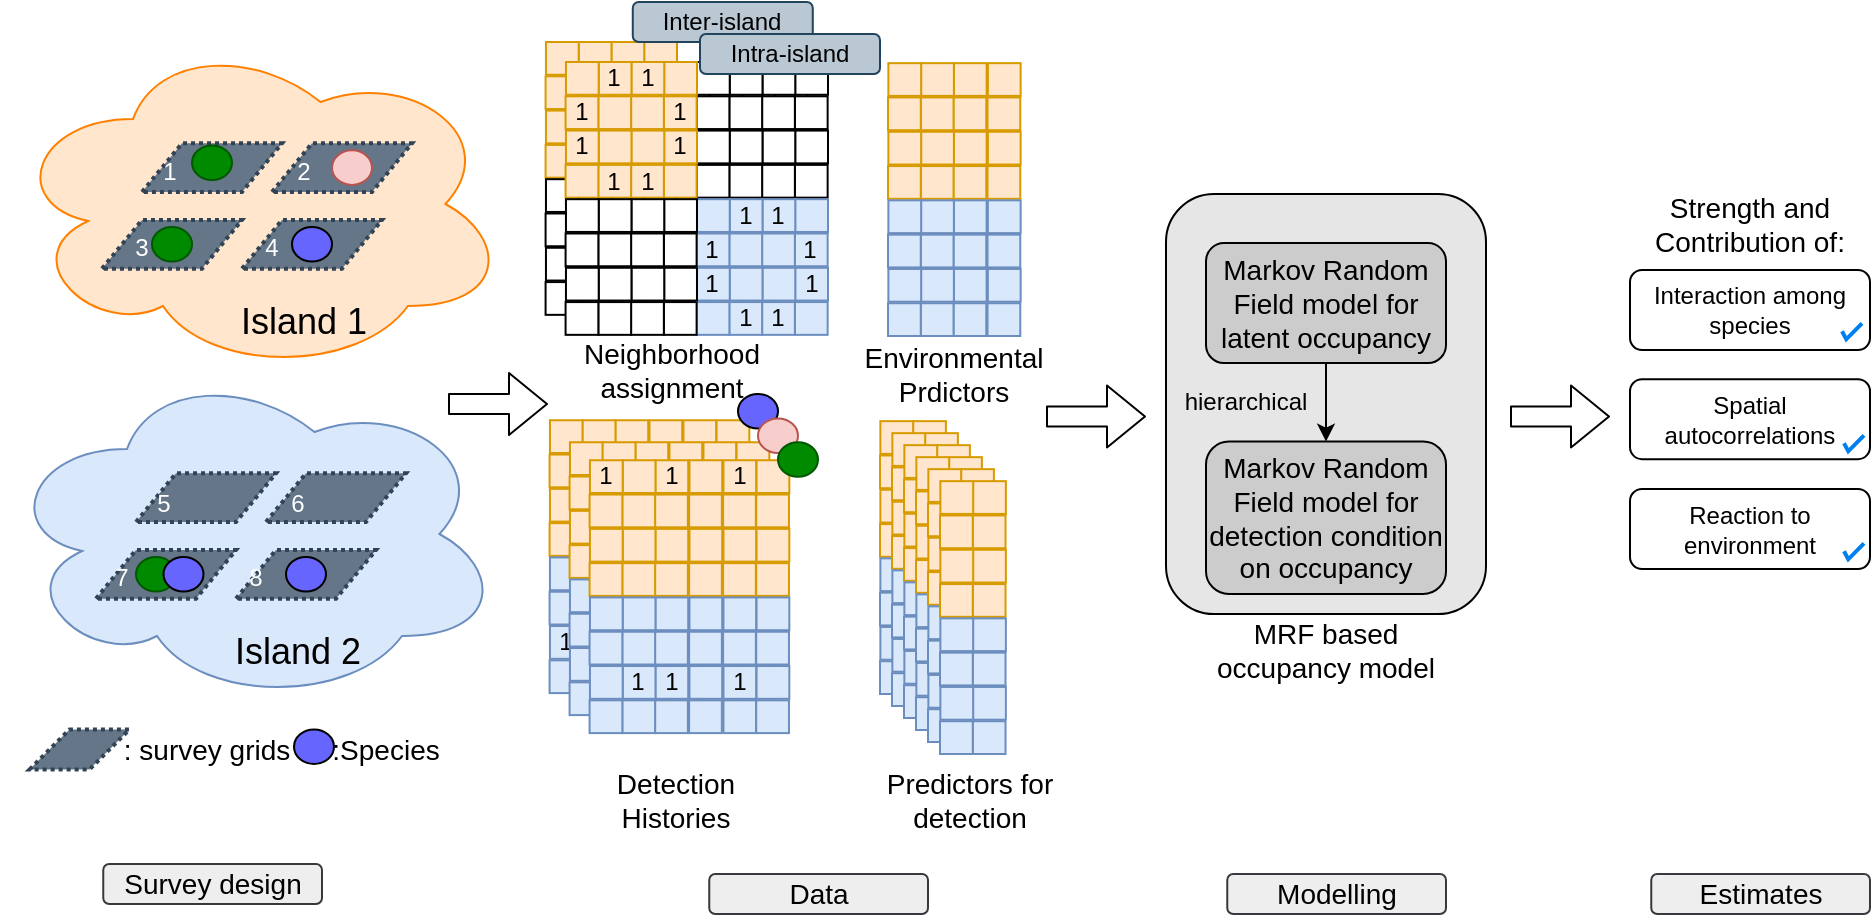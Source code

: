 <mxfile version="13.0.3" type="device"><diagram id="5DrBjSX8qti-TPV793eF" name="Page-1"><mxGraphModel dx="710" dy="949" grid="1" gridSize="10" guides="1" tooltips="1" connect="1" arrows="1" fold="1" page="1" pageScale="1" pageWidth="850" pageHeight="459" math="0" shadow="0"><root><mxCell id="0"/><mxCell id="1" parent="0"/><mxCell id="RSEeuYFWPJhfZHsPHTpP-860" value="" style="rounded=1;whiteSpace=wrap;html=1;fillColor=#E6E6E6;" parent="1" vertex="1"><mxGeometry x="629" y="80" width="160" height="210" as="geometry"/></mxCell><mxCell id="RSEeuYFWPJhfZHsPHTpP-361" value="" style="group" parent="1" vertex="1" connectable="0"><mxGeometry x="320.79" y="193.13" width="66.318" height="136.419" as="geometry"/></mxCell><mxCell id="RSEeuYFWPJhfZHsPHTpP-362" value="" style="group" parent="RSEeuYFWPJhfZHsPHTpP-361" vertex="1" connectable="0"><mxGeometry width="66.318" height="136.419" as="geometry"/></mxCell><mxCell id="RSEeuYFWPJhfZHsPHTpP-363" value="" style="group" parent="RSEeuYFWPJhfZHsPHTpP-362" vertex="1" connectable="0"><mxGeometry width="66.318" height="136.419" as="geometry"/></mxCell><mxCell id="RSEeuYFWPJhfZHsPHTpP-364" value="" style="group" parent="RSEeuYFWPJhfZHsPHTpP-363" vertex="1" connectable="0"><mxGeometry width="49.318" height="136.419" as="geometry"/></mxCell><mxCell id="RSEeuYFWPJhfZHsPHTpP-365" value="" style="group" parent="RSEeuYFWPJhfZHsPHTpP-364" vertex="1" connectable="0"><mxGeometry width="49.318" height="136.419" as="geometry"/></mxCell><mxCell id="RSEeuYFWPJhfZHsPHTpP-377" value="" style="whiteSpace=wrap;html=1;aspect=fixed;fillColor=#ffe6cc;strokeColor=#d79b00;" parent="RSEeuYFWPJhfZHsPHTpP-365" vertex="1"><mxGeometry x="0.183" width="16.378" height="16.378" as="geometry"/></mxCell><mxCell id="RSEeuYFWPJhfZHsPHTpP-366" value="" style="whiteSpace=wrap;html=1;aspect=fixed;fillColor=#ffe6cc;strokeColor=#d79b00;" parent="RSEeuYFWPJhfZHsPHTpP-365" vertex="1"><mxGeometry x="32.757" y="51.446" width="16.378" height="16.378" as="geometry"/></mxCell><mxCell id="RSEeuYFWPJhfZHsPHTpP-367" value="" style="whiteSpace=wrap;html=1;aspect=fixed;fillColor=#ffe6cc;strokeColor=#d79b00;" parent="RSEeuYFWPJhfZHsPHTpP-365" vertex="1"><mxGeometry x="16.378" y="51.446" width="16.378" height="16.378" as="geometry"/></mxCell><mxCell id="RSEeuYFWPJhfZHsPHTpP-368" value="" style="whiteSpace=wrap;html=1;aspect=fixed;fillColor=#ffe6cc;strokeColor=#d79b00;" parent="RSEeuYFWPJhfZHsPHTpP-365" vertex="1"><mxGeometry y="51.446" width="16.378" height="16.378" as="geometry"/></mxCell><mxCell id="RSEeuYFWPJhfZHsPHTpP-369" value="" style="whiteSpace=wrap;html=1;aspect=fixed;fillColor=#ffe6cc;strokeColor=#d79b00;" parent="RSEeuYFWPJhfZHsPHTpP-365" vertex="1"><mxGeometry x="32.94" y="34.297" width="16.378" height="16.378" as="geometry"/></mxCell><mxCell id="RSEeuYFWPJhfZHsPHTpP-370" value="" style="whiteSpace=wrap;html=1;aspect=fixed;fillColor=#ffe6cc;strokeColor=#d79b00;" parent="RSEeuYFWPJhfZHsPHTpP-365" vertex="1"><mxGeometry x="16.561" y="34.297" width="16.378" height="16.378" as="geometry"/></mxCell><mxCell id="RSEeuYFWPJhfZHsPHTpP-371" value="" style="whiteSpace=wrap;html=1;aspect=fixed;fillColor=#ffe6cc;strokeColor=#d79b00;" parent="RSEeuYFWPJhfZHsPHTpP-365" vertex="1"><mxGeometry x="0.183" y="34.297" width="16.378" height="16.378" as="geometry"/></mxCell><mxCell id="RSEeuYFWPJhfZHsPHTpP-372" value="" style="whiteSpace=wrap;html=1;aspect=fixed;fillColor=#ffe6cc;strokeColor=#d79b00;" parent="RSEeuYFWPJhfZHsPHTpP-365" vertex="1"><mxGeometry x="32.757" y="17.149" width="16.378" height="16.378" as="geometry"/></mxCell><mxCell id="RSEeuYFWPJhfZHsPHTpP-373" value="" style="whiteSpace=wrap;html=1;aspect=fixed;fillColor=#ffe6cc;strokeColor=#d79b00;" parent="RSEeuYFWPJhfZHsPHTpP-365" vertex="1"><mxGeometry x="16.378" y="17.149" width="16.378" height="16.378" as="geometry"/></mxCell><mxCell id="RSEeuYFWPJhfZHsPHTpP-374" value="" style="whiteSpace=wrap;html=1;aspect=fixed;fillColor=#ffe6cc;strokeColor=#d79b00;" parent="RSEeuYFWPJhfZHsPHTpP-365" vertex="1"><mxGeometry y="17.149" width="16.378" height="16.378" as="geometry"/></mxCell><mxCell id="RSEeuYFWPJhfZHsPHTpP-375" value="" style="whiteSpace=wrap;html=1;aspect=fixed;fillColor=#ffe6cc;strokeColor=#d79b00;" parent="RSEeuYFWPJhfZHsPHTpP-365" vertex="1"><mxGeometry x="32.94" width="16.378" height="16.378" as="geometry"/></mxCell><mxCell id="RSEeuYFWPJhfZHsPHTpP-376" value="" style="whiteSpace=wrap;html=1;aspect=fixed;fillColor=#ffe6cc;strokeColor=#d79b00;" parent="RSEeuYFWPJhfZHsPHTpP-365" vertex="1"><mxGeometry x="16.561" width="16.378" height="16.378" as="geometry"/></mxCell><mxCell id="RSEeuYFWPJhfZHsPHTpP-378" value="" style="whiteSpace=wrap;html=1;aspect=fixed;fillColor=#dae8fc;strokeColor=#6c8ebf;" parent="RSEeuYFWPJhfZHsPHTpP-365" vertex="1"><mxGeometry x="32.757" y="120.041" width="16.378" height="16.378" as="geometry"/></mxCell><mxCell id="RSEeuYFWPJhfZHsPHTpP-379" value="" style="whiteSpace=wrap;html=1;aspect=fixed;fillColor=#dae8fc;strokeColor=#6c8ebf;" parent="RSEeuYFWPJhfZHsPHTpP-365" vertex="1"><mxGeometry x="16.378" y="120.041" width="16.378" height="16.378" as="geometry"/></mxCell><mxCell id="RSEeuYFWPJhfZHsPHTpP-380" value="" style="whiteSpace=wrap;html=1;aspect=fixed;fillColor=#dae8fc;strokeColor=#6c8ebf;" parent="RSEeuYFWPJhfZHsPHTpP-365" vertex="1"><mxGeometry y="120.041" width="16.378" height="16.378" as="geometry"/></mxCell><mxCell id="RSEeuYFWPJhfZHsPHTpP-381" value="" style="whiteSpace=wrap;html=1;aspect=fixed;fillColor=#dae8fc;strokeColor=#6c8ebf;" parent="RSEeuYFWPJhfZHsPHTpP-365" vertex="1"><mxGeometry x="32.94" y="102.892" width="16.378" height="16.378" as="geometry"/></mxCell><mxCell id="RSEeuYFWPJhfZHsPHTpP-382" value="" style="whiteSpace=wrap;html=1;aspect=fixed;fillColor=#dae8fc;strokeColor=#6c8ebf;" parent="RSEeuYFWPJhfZHsPHTpP-365" vertex="1"><mxGeometry x="16.561" y="102.892" width="16.378" height="16.378" as="geometry"/></mxCell><mxCell id="RSEeuYFWPJhfZHsPHTpP-383" value="1" style="whiteSpace=wrap;html=1;aspect=fixed;fillColor=#dae8fc;strokeColor=#6c8ebf;" parent="RSEeuYFWPJhfZHsPHTpP-365" vertex="1"><mxGeometry x="0.183" y="102.892" width="16.378" height="16.378" as="geometry"/></mxCell><mxCell id="RSEeuYFWPJhfZHsPHTpP-384" value="" style="whiteSpace=wrap;html=1;aspect=fixed;fillColor=#dae8fc;strokeColor=#6c8ebf;" parent="RSEeuYFWPJhfZHsPHTpP-365" vertex="1"><mxGeometry x="32.757" y="85.743" width="16.378" height="16.378" as="geometry"/></mxCell><mxCell id="RSEeuYFWPJhfZHsPHTpP-385" value="" style="whiteSpace=wrap;html=1;aspect=fixed;fillColor=#dae8fc;strokeColor=#6c8ebf;" parent="RSEeuYFWPJhfZHsPHTpP-365" vertex="1"><mxGeometry x="16.378" y="85.743" width="16.378" height="16.378" as="geometry"/></mxCell><mxCell id="RSEeuYFWPJhfZHsPHTpP-386" value="" style="whiteSpace=wrap;html=1;aspect=fixed;fillColor=#dae8fc;strokeColor=#6c8ebf;" parent="RSEeuYFWPJhfZHsPHTpP-365" vertex="1"><mxGeometry y="85.743" width="16.378" height="16.378" as="geometry"/></mxCell><mxCell id="RSEeuYFWPJhfZHsPHTpP-387" value="" style="whiteSpace=wrap;html=1;aspect=fixed;fillColor=#dae8fc;strokeColor=#6c8ebf;" parent="RSEeuYFWPJhfZHsPHTpP-365" vertex="1"><mxGeometry x="32.94" y="68.595" width="16.378" height="16.378" as="geometry"/></mxCell><mxCell id="RSEeuYFWPJhfZHsPHTpP-388" value="" style="whiteSpace=wrap;html=1;aspect=fixed;fillColor=#dae8fc;strokeColor=#6c8ebf;" parent="RSEeuYFWPJhfZHsPHTpP-365" vertex="1"><mxGeometry x="16.561" y="68.595" width="16.378" height="16.378" as="geometry"/></mxCell><mxCell id="RSEeuYFWPJhfZHsPHTpP-389" value="" style="whiteSpace=wrap;html=1;aspect=fixed;fillColor=#dae8fc;strokeColor=#6c8ebf;" parent="RSEeuYFWPJhfZHsPHTpP-365" vertex="1"><mxGeometry x="0.183" y="68.595" width="16.378" height="16.378" as="geometry"/></mxCell><mxCell id="RSEeuYFWPJhfZHsPHTpP-390" value="" style="whiteSpace=wrap;html=1;aspect=fixed;fillColor=#ffe6cc;strokeColor=#d79b00;" parent="RSEeuYFWPJhfZHsPHTpP-363" vertex="1"><mxGeometry x="49.757" y="51.446" width="16.378" height="16.378" as="geometry"/></mxCell><mxCell id="RSEeuYFWPJhfZHsPHTpP-391" value="" style="whiteSpace=wrap;html=1;aspect=fixed;fillColor=#ffe6cc;strokeColor=#d79b00;" parent="RSEeuYFWPJhfZHsPHTpP-363" vertex="1"><mxGeometry x="49.94" y="34.297" width="16.378" height="16.378" as="geometry"/></mxCell><mxCell id="RSEeuYFWPJhfZHsPHTpP-392" value="" style="whiteSpace=wrap;html=1;aspect=fixed;fillColor=#ffe6cc;strokeColor=#d79b00;" parent="RSEeuYFWPJhfZHsPHTpP-363" vertex="1"><mxGeometry x="49.757" y="17.149" width="16.378" height="16.378" as="geometry"/></mxCell><mxCell id="RSEeuYFWPJhfZHsPHTpP-393" value="" style="whiteSpace=wrap;html=1;aspect=fixed;fillColor=#ffe6cc;strokeColor=#d79b00;" parent="RSEeuYFWPJhfZHsPHTpP-363" vertex="1"><mxGeometry x="49.94" width="16.378" height="16.378" as="geometry"/></mxCell><mxCell id="RSEeuYFWPJhfZHsPHTpP-394" value="" style="whiteSpace=wrap;html=1;aspect=fixed;fillColor=#dae8fc;strokeColor=#6c8ebf;" parent="RSEeuYFWPJhfZHsPHTpP-363" vertex="1"><mxGeometry x="49.757" y="120.041" width="16.378" height="16.378" as="geometry"/></mxCell><mxCell id="RSEeuYFWPJhfZHsPHTpP-395" value="" style="whiteSpace=wrap;html=1;aspect=fixed;fillColor=#dae8fc;strokeColor=#6c8ebf;" parent="RSEeuYFWPJhfZHsPHTpP-363" vertex="1"><mxGeometry x="49.94" y="102.892" width="16.378" height="16.378" as="geometry"/></mxCell><mxCell id="RSEeuYFWPJhfZHsPHTpP-396" value="" style="whiteSpace=wrap;html=1;aspect=fixed;fillColor=#dae8fc;strokeColor=#6c8ebf;" parent="RSEeuYFWPJhfZHsPHTpP-363" vertex="1"><mxGeometry x="49.757" y="85.743" width="16.378" height="16.378" as="geometry"/></mxCell><mxCell id="RSEeuYFWPJhfZHsPHTpP-397" value="" style="whiteSpace=wrap;html=1;aspect=fixed;fillColor=#dae8fc;strokeColor=#6c8ebf;" parent="RSEeuYFWPJhfZHsPHTpP-363" vertex="1"><mxGeometry x="49.94" y="68.595" width="16.378" height="16.378" as="geometry"/></mxCell><mxCell id="RSEeuYFWPJhfZHsPHTpP-186" value="" style="group" parent="1" vertex="1" connectable="0"><mxGeometry x="318.79" y="4" width="131.21" height="137" as="geometry"/></mxCell><mxCell id="RSEeuYFWPJhfZHsPHTpP-47" value="" style="group" parent="RSEeuYFWPJhfZHsPHTpP-186" vertex="1" connectable="0"><mxGeometry y="51.446" width="131.027" height="16.959" as="geometry"/></mxCell><mxCell id="RSEeuYFWPJhfZHsPHTpP-34" value="" style="whiteSpace=wrap;html=1;aspect=fixed;" parent="RSEeuYFWPJhfZHsPHTpP-47" vertex="1"><mxGeometry x="114.649" width="16.378" height="16.378" as="geometry"/></mxCell><mxCell id="RSEeuYFWPJhfZHsPHTpP-35" value="" style="whiteSpace=wrap;html=1;aspect=fixed;" parent="RSEeuYFWPJhfZHsPHTpP-47" vertex="1"><mxGeometry x="98.27" width="16.378" height="16.378" as="geometry"/></mxCell><mxCell id="RSEeuYFWPJhfZHsPHTpP-36" value="" style="whiteSpace=wrap;html=1;aspect=fixed;" parent="RSEeuYFWPJhfZHsPHTpP-47" vertex="1"><mxGeometry x="81.892" width="16.378" height="16.378" as="geometry"/></mxCell><mxCell id="RSEeuYFWPJhfZHsPHTpP-37" value="" style="whiteSpace=wrap;html=1;aspect=fixed;" parent="RSEeuYFWPJhfZHsPHTpP-47" vertex="1"><mxGeometry x="65.513" width="16.378" height="16.378" as="geometry"/></mxCell><mxCell id="RSEeuYFWPJhfZHsPHTpP-38" value="" style="whiteSpace=wrap;html=1;aspect=fixed;fillColor=#ffe6cc;strokeColor=#d79b00;" parent="RSEeuYFWPJhfZHsPHTpP-47" vertex="1"><mxGeometry x="49.135" width="16.378" height="16.378" as="geometry"/></mxCell><mxCell id="RSEeuYFWPJhfZHsPHTpP-39" value="1" style="whiteSpace=wrap;html=1;aspect=fixed;fillColor=#ffe6cc;strokeColor=#d79b00;" parent="RSEeuYFWPJhfZHsPHTpP-47" vertex="1"><mxGeometry x="32.757" width="16.378" height="16.378" as="geometry"/></mxCell><mxCell id="RSEeuYFWPJhfZHsPHTpP-40" value="1" style="whiteSpace=wrap;html=1;aspect=fixed;fillColor=#ffe6cc;strokeColor=#d79b00;" parent="RSEeuYFWPJhfZHsPHTpP-47" vertex="1"><mxGeometry x="16.378" width="16.378" height="16.378" as="geometry"/></mxCell><mxCell id="RSEeuYFWPJhfZHsPHTpP-41" value="" style="whiteSpace=wrap;html=1;aspect=fixed;fillColor=#ffe6cc;strokeColor=#d79b00;" parent="RSEeuYFWPJhfZHsPHTpP-47" vertex="1"><mxGeometry width="16.378" height="16.378" as="geometry"/></mxCell><mxCell id="RSEeuYFWPJhfZHsPHTpP-111" value="" style="group" parent="RSEeuYFWPJhfZHsPHTpP-186" vertex="1" connectable="0"><mxGeometry x="0.183" y="34.297" width="131.027" height="16.959" as="geometry"/></mxCell><mxCell id="RSEeuYFWPJhfZHsPHTpP-112" value="" style="whiteSpace=wrap;html=1;aspect=fixed;" parent="RSEeuYFWPJhfZHsPHTpP-111" vertex="1"><mxGeometry x="114.649" width="16.378" height="16.378" as="geometry"/></mxCell><mxCell id="RSEeuYFWPJhfZHsPHTpP-113" value="" style="whiteSpace=wrap;html=1;aspect=fixed;" parent="RSEeuYFWPJhfZHsPHTpP-111" vertex="1"><mxGeometry x="98.27" width="16.378" height="16.378" as="geometry"/></mxCell><mxCell id="RSEeuYFWPJhfZHsPHTpP-114" value="" style="whiteSpace=wrap;html=1;aspect=fixed;" parent="RSEeuYFWPJhfZHsPHTpP-111" vertex="1"><mxGeometry x="81.892" width="16.378" height="16.378" as="geometry"/></mxCell><mxCell id="RSEeuYFWPJhfZHsPHTpP-115" value="" style="whiteSpace=wrap;html=1;aspect=fixed;" parent="RSEeuYFWPJhfZHsPHTpP-111" vertex="1"><mxGeometry x="65.513" width="16.378" height="16.378" as="geometry"/></mxCell><mxCell id="RSEeuYFWPJhfZHsPHTpP-116" value="1" style="whiteSpace=wrap;html=1;aspect=fixed;fillColor=#ffe6cc;strokeColor=#d79b00;" parent="RSEeuYFWPJhfZHsPHTpP-111" vertex="1"><mxGeometry x="49.135" width="16.378" height="16.378" as="geometry"/></mxCell><mxCell id="RSEeuYFWPJhfZHsPHTpP-117" value="" style="whiteSpace=wrap;html=1;aspect=fixed;fillColor=#ffe6cc;strokeColor=#d79b00;" parent="RSEeuYFWPJhfZHsPHTpP-111" vertex="1"><mxGeometry x="32.757" width="16.378" height="16.378" as="geometry"/></mxCell><mxCell id="RSEeuYFWPJhfZHsPHTpP-118" value="" style="whiteSpace=wrap;html=1;aspect=fixed;fillColor=#ffe6cc;strokeColor=#d79b00;" parent="RSEeuYFWPJhfZHsPHTpP-111" vertex="1"><mxGeometry x="16.378" width="16.378" height="16.378" as="geometry"/></mxCell><mxCell id="RSEeuYFWPJhfZHsPHTpP-119" value="" style="whiteSpace=wrap;html=1;aspect=fixed;fillColor=#ffe6cc;strokeColor=#d79b00;direction=south;" parent="RSEeuYFWPJhfZHsPHTpP-111" vertex="1"><mxGeometry width="16.378" height="16.378" as="geometry"/></mxCell><mxCell id="RSEeuYFWPJhfZHsPHTpP-132" value="" style="group" parent="RSEeuYFWPJhfZHsPHTpP-186" vertex="1" connectable="0"><mxGeometry y="17.149" width="131.027" height="16.959" as="geometry"/></mxCell><mxCell id="RSEeuYFWPJhfZHsPHTpP-133" value="" style="whiteSpace=wrap;html=1;aspect=fixed;" parent="RSEeuYFWPJhfZHsPHTpP-132" vertex="1"><mxGeometry x="114.649" width="16.378" height="16.378" as="geometry"/></mxCell><mxCell id="RSEeuYFWPJhfZHsPHTpP-134" value="" style="whiteSpace=wrap;html=1;aspect=fixed;" parent="RSEeuYFWPJhfZHsPHTpP-132" vertex="1"><mxGeometry x="98.27" width="16.378" height="16.378" as="geometry"/></mxCell><mxCell id="RSEeuYFWPJhfZHsPHTpP-135" value="" style="whiteSpace=wrap;html=1;aspect=fixed;" parent="RSEeuYFWPJhfZHsPHTpP-132" vertex="1"><mxGeometry x="81.892" width="16.378" height="16.378" as="geometry"/></mxCell><mxCell id="RSEeuYFWPJhfZHsPHTpP-136" value="" style="whiteSpace=wrap;html=1;aspect=fixed;" parent="RSEeuYFWPJhfZHsPHTpP-132" vertex="1"><mxGeometry x="65.513" width="16.378" height="16.378" as="geometry"/></mxCell><mxCell id="RSEeuYFWPJhfZHsPHTpP-137" value="1" style="whiteSpace=wrap;html=1;aspect=fixed;fillColor=#ffe6cc;strokeColor=#d79b00;" parent="RSEeuYFWPJhfZHsPHTpP-132" vertex="1"><mxGeometry x="49.135" width="16.378" height="16.378" as="geometry"/></mxCell><mxCell id="RSEeuYFWPJhfZHsPHTpP-138" value="" style="whiteSpace=wrap;html=1;aspect=fixed;fillColor=#ffe6cc;strokeColor=#d79b00;" parent="RSEeuYFWPJhfZHsPHTpP-132" vertex="1"><mxGeometry x="32.757" width="16.378" height="16.378" as="geometry"/></mxCell><mxCell id="RSEeuYFWPJhfZHsPHTpP-139" value="" style="whiteSpace=wrap;html=1;aspect=fixed;fillColor=#ffe6cc;strokeColor=#d79b00;" parent="RSEeuYFWPJhfZHsPHTpP-132" vertex="1"><mxGeometry x="16.378" width="16.378" height="16.378" as="geometry"/></mxCell><mxCell id="RSEeuYFWPJhfZHsPHTpP-140" value="" style="whiteSpace=wrap;html=1;aspect=fixed;fillColor=#ffe6cc;strokeColor=#d79b00;" parent="RSEeuYFWPJhfZHsPHTpP-132" vertex="1"><mxGeometry width="16.378" height="16.378" as="geometry"/></mxCell><mxCell id="RSEeuYFWPJhfZHsPHTpP-141" value="" style="group" parent="RSEeuYFWPJhfZHsPHTpP-186" vertex="1" connectable="0"><mxGeometry x="0.183" width="131.027" height="16.959" as="geometry"/></mxCell><mxCell id="RSEeuYFWPJhfZHsPHTpP-142" value="" style="whiteSpace=wrap;html=1;aspect=fixed;" parent="RSEeuYFWPJhfZHsPHTpP-141" vertex="1"><mxGeometry x="114.649" width="16.378" height="16.378" as="geometry"/></mxCell><mxCell id="RSEeuYFWPJhfZHsPHTpP-143" value="" style="whiteSpace=wrap;html=1;aspect=fixed;" parent="RSEeuYFWPJhfZHsPHTpP-141" vertex="1"><mxGeometry x="98.27" width="16.378" height="16.378" as="geometry"/></mxCell><mxCell id="RSEeuYFWPJhfZHsPHTpP-144" value="" style="whiteSpace=wrap;html=1;aspect=fixed;" parent="RSEeuYFWPJhfZHsPHTpP-141" vertex="1"><mxGeometry x="81.892" width="16.378" height="16.378" as="geometry"/></mxCell><mxCell id="RSEeuYFWPJhfZHsPHTpP-145" value="" style="whiteSpace=wrap;html=1;aspect=fixed;" parent="RSEeuYFWPJhfZHsPHTpP-141" vertex="1"><mxGeometry x="65.513" width="16.378" height="16.378" as="geometry"/></mxCell><mxCell id="RSEeuYFWPJhfZHsPHTpP-146" value="" style="whiteSpace=wrap;html=1;aspect=fixed;fillColor=#ffe6cc;strokeColor=#d79b00;" parent="RSEeuYFWPJhfZHsPHTpP-141" vertex="1"><mxGeometry x="49.135" width="16.378" height="16.378" as="geometry"/></mxCell><mxCell id="RSEeuYFWPJhfZHsPHTpP-147" value="" style="whiteSpace=wrap;html=1;aspect=fixed;fillColor=#ffe6cc;strokeColor=#d79b00;" parent="RSEeuYFWPJhfZHsPHTpP-141" vertex="1"><mxGeometry x="32.757" width="16.378" height="16.378" as="geometry"/></mxCell><mxCell id="RSEeuYFWPJhfZHsPHTpP-148" value="" style="whiteSpace=wrap;html=1;aspect=fixed;fillColor=#ffe6cc;strokeColor=#d79b00;" parent="RSEeuYFWPJhfZHsPHTpP-141" vertex="1"><mxGeometry x="16.378" width="16.378" height="16.378" as="geometry"/></mxCell><mxCell id="RSEeuYFWPJhfZHsPHTpP-149" value="" style="whiteSpace=wrap;html=1;aspect=fixed;fillColor=#ffe6cc;strokeColor=#d79b00;" parent="RSEeuYFWPJhfZHsPHTpP-141" vertex="1"><mxGeometry width="16.378" height="16.378" as="geometry"/></mxCell><mxCell id="RSEeuYFWPJhfZHsPHTpP-150" value="" style="group" parent="RSEeuYFWPJhfZHsPHTpP-186" vertex="1" connectable="0"><mxGeometry y="120.041" width="131.027" height="16.959" as="geometry"/></mxCell><mxCell id="RSEeuYFWPJhfZHsPHTpP-151" value="" style="whiteSpace=wrap;html=1;aspect=fixed;fillColor=#dae8fc;strokeColor=#6c8ebf;" parent="RSEeuYFWPJhfZHsPHTpP-150" vertex="1"><mxGeometry x="114.649" width="16.378" height="16.378" as="geometry"/></mxCell><mxCell id="RSEeuYFWPJhfZHsPHTpP-152" value="1" style="whiteSpace=wrap;html=1;aspect=fixed;fillColor=#dae8fc;strokeColor=#6c8ebf;" parent="RSEeuYFWPJhfZHsPHTpP-150" vertex="1"><mxGeometry x="98.27" width="16.378" height="16.378" as="geometry"/></mxCell><mxCell id="RSEeuYFWPJhfZHsPHTpP-153" value="1" style="whiteSpace=wrap;html=1;aspect=fixed;fillColor=#dae8fc;strokeColor=#6c8ebf;" parent="RSEeuYFWPJhfZHsPHTpP-150" vertex="1"><mxGeometry x="81.892" width="16.378" height="16.378" as="geometry"/></mxCell><mxCell id="RSEeuYFWPJhfZHsPHTpP-154" value="" style="whiteSpace=wrap;html=1;aspect=fixed;fillColor=#dae8fc;strokeColor=#6c8ebf;" parent="RSEeuYFWPJhfZHsPHTpP-150" vertex="1"><mxGeometry x="65.513" width="16.378" height="16.378" as="geometry"/></mxCell><mxCell id="RSEeuYFWPJhfZHsPHTpP-155" value="" style="whiteSpace=wrap;html=1;aspect=fixed;" parent="RSEeuYFWPJhfZHsPHTpP-150" vertex="1"><mxGeometry x="49.135" width="16.378" height="16.378" as="geometry"/></mxCell><mxCell id="RSEeuYFWPJhfZHsPHTpP-156" value="" style="whiteSpace=wrap;html=1;aspect=fixed;" parent="RSEeuYFWPJhfZHsPHTpP-150" vertex="1"><mxGeometry x="32.757" width="16.378" height="16.378" as="geometry"/></mxCell><mxCell id="RSEeuYFWPJhfZHsPHTpP-157" value="" style="whiteSpace=wrap;html=1;aspect=fixed;" parent="RSEeuYFWPJhfZHsPHTpP-150" vertex="1"><mxGeometry x="16.378" width="16.378" height="16.378" as="geometry"/></mxCell><mxCell id="RSEeuYFWPJhfZHsPHTpP-158" value="" style="whiteSpace=wrap;html=1;aspect=fixed;" parent="RSEeuYFWPJhfZHsPHTpP-150" vertex="1"><mxGeometry width="16.378" height="16.378" as="geometry"/></mxCell><mxCell id="RSEeuYFWPJhfZHsPHTpP-159" value="" style="group" parent="RSEeuYFWPJhfZHsPHTpP-186" vertex="1" connectable="0"><mxGeometry x="0.183" y="102.892" width="131.027" height="16.959" as="geometry"/></mxCell><mxCell id="RSEeuYFWPJhfZHsPHTpP-160" value="1" style="whiteSpace=wrap;html=1;aspect=fixed;fillColor=#dae8fc;strokeColor=#6c8ebf;" parent="RSEeuYFWPJhfZHsPHTpP-159" vertex="1"><mxGeometry x="114.649" width="16.378" height="16.378" as="geometry"/></mxCell><mxCell id="RSEeuYFWPJhfZHsPHTpP-161" value="" style="whiteSpace=wrap;html=1;aspect=fixed;fillColor=#dae8fc;strokeColor=#6c8ebf;" parent="RSEeuYFWPJhfZHsPHTpP-159" vertex="1"><mxGeometry x="98.27" width="16.378" height="16.378" as="geometry"/></mxCell><mxCell id="RSEeuYFWPJhfZHsPHTpP-162" value="" style="whiteSpace=wrap;html=1;aspect=fixed;fillColor=#dae8fc;strokeColor=#6c8ebf;" parent="RSEeuYFWPJhfZHsPHTpP-159" vertex="1"><mxGeometry x="81.892" width="16.378" height="16.378" as="geometry"/></mxCell><mxCell id="RSEeuYFWPJhfZHsPHTpP-163" value="1" style="whiteSpace=wrap;html=1;aspect=fixed;fillColor=#dae8fc;strokeColor=#6c8ebf;" parent="RSEeuYFWPJhfZHsPHTpP-159" vertex="1"><mxGeometry x="65.513" width="16.378" height="16.378" as="geometry"/></mxCell><mxCell id="RSEeuYFWPJhfZHsPHTpP-164" value="" style="whiteSpace=wrap;html=1;aspect=fixed;" parent="RSEeuYFWPJhfZHsPHTpP-159" vertex="1"><mxGeometry x="49.135" width="16.378" height="16.378" as="geometry"/></mxCell><mxCell id="RSEeuYFWPJhfZHsPHTpP-165" value="" style="whiteSpace=wrap;html=1;aspect=fixed;" parent="RSEeuYFWPJhfZHsPHTpP-159" vertex="1"><mxGeometry x="32.757" width="16.378" height="16.378" as="geometry"/></mxCell><mxCell id="RSEeuYFWPJhfZHsPHTpP-166" value="" style="whiteSpace=wrap;html=1;aspect=fixed;" parent="RSEeuYFWPJhfZHsPHTpP-159" vertex="1"><mxGeometry x="16.378" width="16.378" height="16.378" as="geometry"/></mxCell><mxCell id="RSEeuYFWPJhfZHsPHTpP-167" value="" style="whiteSpace=wrap;html=1;aspect=fixed;" parent="RSEeuYFWPJhfZHsPHTpP-159" vertex="1"><mxGeometry width="16.378" height="16.378" as="geometry"/></mxCell><mxCell id="RSEeuYFWPJhfZHsPHTpP-168" value="" style="group" parent="RSEeuYFWPJhfZHsPHTpP-186" vertex="1" connectable="0"><mxGeometry y="85.743" width="131.027" height="16.959" as="geometry"/></mxCell><mxCell id="RSEeuYFWPJhfZHsPHTpP-169" value="1" style="whiteSpace=wrap;html=1;aspect=fixed;fillColor=#dae8fc;strokeColor=#6c8ebf;" parent="RSEeuYFWPJhfZHsPHTpP-168" vertex="1"><mxGeometry x="114.649" width="16.378" height="16.378" as="geometry"/></mxCell><mxCell id="RSEeuYFWPJhfZHsPHTpP-170" value="" style="whiteSpace=wrap;html=1;aspect=fixed;fillColor=#dae8fc;strokeColor=#6c8ebf;" parent="RSEeuYFWPJhfZHsPHTpP-168" vertex="1"><mxGeometry x="98.27" width="16.378" height="16.378" as="geometry"/></mxCell><mxCell id="RSEeuYFWPJhfZHsPHTpP-171" value="" style="whiteSpace=wrap;html=1;aspect=fixed;fillColor=#dae8fc;strokeColor=#6c8ebf;" parent="RSEeuYFWPJhfZHsPHTpP-168" vertex="1"><mxGeometry x="81.892" width="16.378" height="16.378" as="geometry"/></mxCell><mxCell id="RSEeuYFWPJhfZHsPHTpP-172" value="1" style="whiteSpace=wrap;html=1;aspect=fixed;fillColor=#dae8fc;strokeColor=#6c8ebf;" parent="RSEeuYFWPJhfZHsPHTpP-168" vertex="1"><mxGeometry x="65.513" width="16.378" height="16.378" as="geometry"/></mxCell><mxCell id="RSEeuYFWPJhfZHsPHTpP-173" value="" style="whiteSpace=wrap;html=1;aspect=fixed;" parent="RSEeuYFWPJhfZHsPHTpP-168" vertex="1"><mxGeometry x="49.135" width="16.378" height="16.378" as="geometry"/></mxCell><mxCell id="RSEeuYFWPJhfZHsPHTpP-174" value="" style="whiteSpace=wrap;html=1;aspect=fixed;" parent="RSEeuYFWPJhfZHsPHTpP-168" vertex="1"><mxGeometry x="32.757" width="16.378" height="16.378" as="geometry"/></mxCell><mxCell id="RSEeuYFWPJhfZHsPHTpP-175" value="" style="whiteSpace=wrap;html=1;aspect=fixed;" parent="RSEeuYFWPJhfZHsPHTpP-168" vertex="1"><mxGeometry x="16.378" width="16.378" height="16.378" as="geometry"/></mxCell><mxCell id="RSEeuYFWPJhfZHsPHTpP-176" value="" style="whiteSpace=wrap;html=1;aspect=fixed;" parent="RSEeuYFWPJhfZHsPHTpP-168" vertex="1"><mxGeometry width="16.378" height="16.378" as="geometry"/></mxCell><mxCell id="RSEeuYFWPJhfZHsPHTpP-177" value="" style="group" parent="RSEeuYFWPJhfZHsPHTpP-186" vertex="1" connectable="0"><mxGeometry x="0.183" y="68.595" width="131.027" height="16.959" as="geometry"/></mxCell><mxCell id="RSEeuYFWPJhfZHsPHTpP-178" value="" style="whiteSpace=wrap;html=1;aspect=fixed;fillColor=#dae8fc;strokeColor=#6c8ebf;" parent="RSEeuYFWPJhfZHsPHTpP-177" vertex="1"><mxGeometry x="114.649" width="16.378" height="16.378" as="geometry"/></mxCell><mxCell id="RSEeuYFWPJhfZHsPHTpP-179" value="1" style="whiteSpace=wrap;html=1;aspect=fixed;fillColor=#dae8fc;strokeColor=#6c8ebf;" parent="RSEeuYFWPJhfZHsPHTpP-177" vertex="1"><mxGeometry x="98.27" width="16.378" height="16.378" as="geometry"/></mxCell><mxCell id="RSEeuYFWPJhfZHsPHTpP-180" value="1" style="whiteSpace=wrap;html=1;aspect=fixed;fillColor=#dae8fc;strokeColor=#6c8ebf;" parent="RSEeuYFWPJhfZHsPHTpP-177" vertex="1"><mxGeometry x="81.892" width="16.378" height="16.378" as="geometry"/></mxCell><mxCell id="RSEeuYFWPJhfZHsPHTpP-181" value="" style="whiteSpace=wrap;html=1;aspect=fixed;fillColor=#dae8fc;strokeColor=#6c8ebf;" parent="RSEeuYFWPJhfZHsPHTpP-177" vertex="1"><mxGeometry x="65.513" width="16.378" height="16.378" as="geometry"/></mxCell><mxCell id="RSEeuYFWPJhfZHsPHTpP-182" value="" style="whiteSpace=wrap;html=1;aspect=fixed;" parent="RSEeuYFWPJhfZHsPHTpP-177" vertex="1"><mxGeometry x="49.135" width="16.378" height="16.378" as="geometry"/></mxCell><mxCell id="RSEeuYFWPJhfZHsPHTpP-183" value="" style="whiteSpace=wrap;html=1;aspect=fixed;" parent="RSEeuYFWPJhfZHsPHTpP-177" vertex="1"><mxGeometry x="32.757" width="16.378" height="16.378" as="geometry"/></mxCell><mxCell id="RSEeuYFWPJhfZHsPHTpP-184" value="" style="whiteSpace=wrap;html=1;aspect=fixed;" parent="RSEeuYFWPJhfZHsPHTpP-177" vertex="1"><mxGeometry x="16.378" width="16.378" height="16.378" as="geometry"/></mxCell><mxCell id="RSEeuYFWPJhfZHsPHTpP-185" value="" style="whiteSpace=wrap;html=1;aspect=fixed;" parent="RSEeuYFWPJhfZHsPHTpP-177" vertex="1"><mxGeometry width="16.378" height="16.378" as="geometry"/></mxCell><mxCell id="RSEeuYFWPJhfZHsPHTpP-190" value="&lt;font style=&quot;font-size: 14px&quot;&gt;Neighborhood assignment&lt;/font&gt;" style="text;html=1;strokeColor=none;fillColor=none;align=center;verticalAlign=middle;whiteSpace=wrap;rounded=0;" parent="1" vertex="1"><mxGeometry x="362.39" y="158" width="40" height="20" as="geometry"/></mxCell><mxCell id="RSEeuYFWPJhfZHsPHTpP-305" value="&lt;font style=&quot;font-size: 14px&quot;&gt;Detection Histories&lt;/font&gt;" style="text;html=1;strokeColor=none;fillColor=none;align=center;verticalAlign=middle;whiteSpace=wrap;rounded=0;" parent="1" vertex="1"><mxGeometry x="363.93" y="372.73" width="40" height="20" as="geometry"/></mxCell><mxCell id="RSEeuYFWPJhfZHsPHTpP-317" value="" style="group" parent="1" vertex="1" connectable="0"><mxGeometry x="490.0" y="14.58" width="66.318" height="136.419" as="geometry"/></mxCell><mxCell id="RSEeuYFWPJhfZHsPHTpP-316" value="" style="group" parent="RSEeuYFWPJhfZHsPHTpP-317" vertex="1" connectable="0"><mxGeometry width="66.318" height="136.419" as="geometry"/></mxCell><mxCell id="RSEeuYFWPJhfZHsPHTpP-314" value="" style="group" parent="RSEeuYFWPJhfZHsPHTpP-316" vertex="1" connectable="0"><mxGeometry width="66.318" height="136.419" as="geometry"/></mxCell><mxCell id="RSEeuYFWPJhfZHsPHTpP-304" value="" style="group" parent="RSEeuYFWPJhfZHsPHTpP-314" vertex="1" connectable="0"><mxGeometry width="49.318" height="136.419" as="geometry"/></mxCell><mxCell id="RSEeuYFWPJhfZHsPHTpP-252" value="" style="group" parent="RSEeuYFWPJhfZHsPHTpP-304" vertex="1" connectable="0"><mxGeometry width="49.318" height="136.419" as="geometry"/></mxCell><mxCell id="RSEeuYFWPJhfZHsPHTpP-226" value="" style="whiteSpace=wrap;html=1;aspect=fixed;fillColor=#ffe6cc;strokeColor=#d79b00;" parent="RSEeuYFWPJhfZHsPHTpP-252" vertex="1"><mxGeometry x="32.757" y="51.446" width="16.378" height="16.378" as="geometry"/></mxCell><mxCell id="RSEeuYFWPJhfZHsPHTpP-227" value="" style="whiteSpace=wrap;html=1;aspect=fixed;fillColor=#ffe6cc;strokeColor=#d79b00;" parent="RSEeuYFWPJhfZHsPHTpP-252" vertex="1"><mxGeometry x="16.378" y="51.446" width="16.378" height="16.378" as="geometry"/></mxCell><mxCell id="RSEeuYFWPJhfZHsPHTpP-228" value="" style="whiteSpace=wrap;html=1;aspect=fixed;fillColor=#ffe6cc;strokeColor=#d79b00;" parent="RSEeuYFWPJhfZHsPHTpP-252" vertex="1"><mxGeometry y="51.446" width="16.378" height="16.378" as="geometry"/></mxCell><mxCell id="RSEeuYFWPJhfZHsPHTpP-229" value="" style="whiteSpace=wrap;html=1;aspect=fixed;fillColor=#ffe6cc;strokeColor=#d79b00;" parent="RSEeuYFWPJhfZHsPHTpP-252" vertex="1"><mxGeometry x="32.94" y="34.297" width="16.378" height="16.378" as="geometry"/></mxCell><mxCell id="RSEeuYFWPJhfZHsPHTpP-230" value="" style="whiteSpace=wrap;html=1;aspect=fixed;fillColor=#ffe6cc;strokeColor=#d79b00;" parent="RSEeuYFWPJhfZHsPHTpP-252" vertex="1"><mxGeometry x="16.561" y="34.297" width="16.378" height="16.378" as="geometry"/></mxCell><mxCell id="RSEeuYFWPJhfZHsPHTpP-231" value="" style="whiteSpace=wrap;html=1;aspect=fixed;fillColor=#ffe6cc;strokeColor=#d79b00;" parent="RSEeuYFWPJhfZHsPHTpP-252" vertex="1"><mxGeometry x="0.183" y="34.297" width="16.378" height="16.378" as="geometry"/></mxCell><mxCell id="RSEeuYFWPJhfZHsPHTpP-232" value="" style="whiteSpace=wrap;html=1;aspect=fixed;fillColor=#ffe6cc;strokeColor=#d79b00;" parent="RSEeuYFWPJhfZHsPHTpP-252" vertex="1"><mxGeometry x="32.757" y="17.149" width="16.378" height="16.378" as="geometry"/></mxCell><mxCell id="RSEeuYFWPJhfZHsPHTpP-233" value="" style="whiteSpace=wrap;html=1;aspect=fixed;fillColor=#ffe6cc;strokeColor=#d79b00;" parent="RSEeuYFWPJhfZHsPHTpP-252" vertex="1"><mxGeometry x="16.378" y="17.149" width="16.378" height="16.378" as="geometry"/></mxCell><mxCell id="RSEeuYFWPJhfZHsPHTpP-234" value="" style="whiteSpace=wrap;html=1;aspect=fixed;fillColor=#ffe6cc;strokeColor=#d79b00;" parent="RSEeuYFWPJhfZHsPHTpP-252" vertex="1"><mxGeometry y="17.149" width="16.378" height="16.378" as="geometry"/></mxCell><mxCell id="RSEeuYFWPJhfZHsPHTpP-235" value="" style="whiteSpace=wrap;html=1;aspect=fixed;fillColor=#ffe6cc;strokeColor=#d79b00;" parent="RSEeuYFWPJhfZHsPHTpP-252" vertex="1"><mxGeometry x="32.94" width="16.378" height="16.378" as="geometry"/></mxCell><mxCell id="RSEeuYFWPJhfZHsPHTpP-236" value="" style="whiteSpace=wrap;html=1;aspect=fixed;fillColor=#ffe6cc;strokeColor=#d79b00;" parent="RSEeuYFWPJhfZHsPHTpP-252" vertex="1"><mxGeometry x="16.561" width="16.378" height="16.378" as="geometry"/></mxCell><mxCell id="RSEeuYFWPJhfZHsPHTpP-237" value="" style="whiteSpace=wrap;html=1;aspect=fixed;fillColor=#ffe6cc;strokeColor=#d79b00;" parent="RSEeuYFWPJhfZHsPHTpP-252" vertex="1"><mxGeometry x="0.183" width="16.378" height="16.378" as="geometry"/></mxCell><mxCell id="RSEeuYFWPJhfZHsPHTpP-238" value="" style="whiteSpace=wrap;html=1;aspect=fixed;fillColor=#dae8fc;strokeColor=#6c8ebf;" parent="RSEeuYFWPJhfZHsPHTpP-252" vertex="1"><mxGeometry x="32.757" y="120.041" width="16.378" height="16.378" as="geometry"/></mxCell><mxCell id="RSEeuYFWPJhfZHsPHTpP-239" value="" style="whiteSpace=wrap;html=1;aspect=fixed;fillColor=#dae8fc;strokeColor=#6c8ebf;" parent="RSEeuYFWPJhfZHsPHTpP-252" vertex="1"><mxGeometry x="16.378" y="120.041" width="16.378" height="16.378" as="geometry"/></mxCell><mxCell id="RSEeuYFWPJhfZHsPHTpP-240" value="" style="whiteSpace=wrap;html=1;aspect=fixed;fillColor=#dae8fc;strokeColor=#6c8ebf;" parent="RSEeuYFWPJhfZHsPHTpP-252" vertex="1"><mxGeometry y="120.041" width="16.378" height="16.378" as="geometry"/></mxCell><mxCell id="RSEeuYFWPJhfZHsPHTpP-241" value="" style="whiteSpace=wrap;html=1;aspect=fixed;fillColor=#dae8fc;strokeColor=#6c8ebf;" parent="RSEeuYFWPJhfZHsPHTpP-252" vertex="1"><mxGeometry x="32.94" y="102.892" width="16.378" height="16.378" as="geometry"/></mxCell><mxCell id="RSEeuYFWPJhfZHsPHTpP-242" value="" style="whiteSpace=wrap;html=1;aspect=fixed;fillColor=#dae8fc;strokeColor=#6c8ebf;" parent="RSEeuYFWPJhfZHsPHTpP-252" vertex="1"><mxGeometry x="16.561" y="102.892" width="16.378" height="16.378" as="geometry"/></mxCell><mxCell id="RSEeuYFWPJhfZHsPHTpP-243" value="" style="whiteSpace=wrap;html=1;aspect=fixed;fillColor=#dae8fc;strokeColor=#6c8ebf;" parent="RSEeuYFWPJhfZHsPHTpP-252" vertex="1"><mxGeometry x="0.183" y="102.892" width="16.378" height="16.378" as="geometry"/></mxCell><mxCell id="RSEeuYFWPJhfZHsPHTpP-244" value="" style="whiteSpace=wrap;html=1;aspect=fixed;fillColor=#dae8fc;strokeColor=#6c8ebf;" parent="RSEeuYFWPJhfZHsPHTpP-252" vertex="1"><mxGeometry x="32.757" y="85.743" width="16.378" height="16.378" as="geometry"/></mxCell><mxCell id="RSEeuYFWPJhfZHsPHTpP-245" value="" style="whiteSpace=wrap;html=1;aspect=fixed;fillColor=#dae8fc;strokeColor=#6c8ebf;" parent="RSEeuYFWPJhfZHsPHTpP-252" vertex="1"><mxGeometry x="16.378" y="85.743" width="16.378" height="16.378" as="geometry"/></mxCell><mxCell id="RSEeuYFWPJhfZHsPHTpP-246" value="" style="whiteSpace=wrap;html=1;aspect=fixed;fillColor=#dae8fc;strokeColor=#6c8ebf;" parent="RSEeuYFWPJhfZHsPHTpP-252" vertex="1"><mxGeometry y="85.743" width="16.378" height="16.378" as="geometry"/></mxCell><mxCell id="RSEeuYFWPJhfZHsPHTpP-247" value="" style="whiteSpace=wrap;html=1;aspect=fixed;fillColor=#dae8fc;strokeColor=#6c8ebf;" parent="RSEeuYFWPJhfZHsPHTpP-252" vertex="1"><mxGeometry x="32.94" y="68.595" width="16.378" height="16.378" as="geometry"/></mxCell><mxCell id="RSEeuYFWPJhfZHsPHTpP-248" value="" style="whiteSpace=wrap;html=1;aspect=fixed;fillColor=#dae8fc;strokeColor=#6c8ebf;" parent="RSEeuYFWPJhfZHsPHTpP-252" vertex="1"><mxGeometry x="16.561" y="68.595" width="16.378" height="16.378" as="geometry"/></mxCell><mxCell id="RSEeuYFWPJhfZHsPHTpP-249" value="" style="whiteSpace=wrap;html=1;aspect=fixed;fillColor=#dae8fc;strokeColor=#6c8ebf;" parent="RSEeuYFWPJhfZHsPHTpP-252" vertex="1"><mxGeometry x="0.183" y="68.595" width="16.378" height="16.378" as="geometry"/></mxCell><mxCell id="RSEeuYFWPJhfZHsPHTpP-306" value="" style="whiteSpace=wrap;html=1;aspect=fixed;fillColor=#ffe6cc;strokeColor=#d79b00;" parent="RSEeuYFWPJhfZHsPHTpP-314" vertex="1"><mxGeometry x="49.757" y="51.446" width="16.378" height="16.378" as="geometry"/></mxCell><mxCell id="RSEeuYFWPJhfZHsPHTpP-307" value="" style="whiteSpace=wrap;html=1;aspect=fixed;fillColor=#ffe6cc;strokeColor=#d79b00;" parent="RSEeuYFWPJhfZHsPHTpP-314" vertex="1"><mxGeometry x="49.94" y="34.297" width="16.378" height="16.378" as="geometry"/></mxCell><mxCell id="RSEeuYFWPJhfZHsPHTpP-308" value="" style="whiteSpace=wrap;html=1;aspect=fixed;fillColor=#ffe6cc;strokeColor=#d79b00;" parent="RSEeuYFWPJhfZHsPHTpP-314" vertex="1"><mxGeometry x="49.757" y="17.149" width="16.378" height="16.378" as="geometry"/></mxCell><mxCell id="RSEeuYFWPJhfZHsPHTpP-309" value="" style="whiteSpace=wrap;html=1;aspect=fixed;fillColor=#ffe6cc;strokeColor=#d79b00;" parent="RSEeuYFWPJhfZHsPHTpP-314" vertex="1"><mxGeometry x="49.94" width="16.378" height="16.378" as="geometry"/></mxCell><mxCell id="RSEeuYFWPJhfZHsPHTpP-310" value="" style="whiteSpace=wrap;html=1;aspect=fixed;fillColor=#dae8fc;strokeColor=#6c8ebf;" parent="RSEeuYFWPJhfZHsPHTpP-314" vertex="1"><mxGeometry x="49.757" y="120.041" width="16.378" height="16.378" as="geometry"/></mxCell><mxCell id="RSEeuYFWPJhfZHsPHTpP-311" value="" style="whiteSpace=wrap;html=1;aspect=fixed;fillColor=#dae8fc;strokeColor=#6c8ebf;" parent="RSEeuYFWPJhfZHsPHTpP-314" vertex="1"><mxGeometry x="49.94" y="102.892" width="16.378" height="16.378" as="geometry"/></mxCell><mxCell id="RSEeuYFWPJhfZHsPHTpP-312" value="" style="whiteSpace=wrap;html=1;aspect=fixed;fillColor=#dae8fc;strokeColor=#6c8ebf;" parent="RSEeuYFWPJhfZHsPHTpP-314" vertex="1"><mxGeometry x="49.757" y="85.743" width="16.378" height="16.378" as="geometry"/></mxCell><mxCell id="RSEeuYFWPJhfZHsPHTpP-313" value="" style="whiteSpace=wrap;html=1;aspect=fixed;fillColor=#dae8fc;strokeColor=#6c8ebf;" parent="RSEeuYFWPJhfZHsPHTpP-314" vertex="1"><mxGeometry x="49.94" y="68.595" width="16.378" height="16.378" as="geometry"/></mxCell><mxCell id="RSEeuYFWPJhfZHsPHTpP-318" value="&lt;font style=&quot;font-size: 14px&quot;&gt;Environmental Prdictors&lt;/font&gt;" style="text;html=1;strokeColor=none;fillColor=none;align=center;verticalAlign=middle;whiteSpace=wrap;rounded=0;" parent="1" vertex="1"><mxGeometry x="503.16" y="160" width="40" height="20" as="geometry"/></mxCell><mxCell id="RSEeuYFWPJhfZHsPHTpP-398" value="" style="whiteSpace=wrap;html=1;aspect=fixed;fillColor=#ffe6cc;strokeColor=#d79b00;" parent="1" vertex="1"><mxGeometry x="387.547" y="244.576" width="16.378" height="16.378" as="geometry"/></mxCell><mxCell id="RSEeuYFWPJhfZHsPHTpP-399" value="" style="whiteSpace=wrap;html=1;aspect=fixed;fillColor=#ffe6cc;strokeColor=#d79b00;" parent="1" vertex="1"><mxGeometry x="387.73" y="227.427" width="16.378" height="16.378" as="geometry"/></mxCell><mxCell id="RSEeuYFWPJhfZHsPHTpP-400" value="" style="whiteSpace=wrap;html=1;aspect=fixed;fillColor=#ffe6cc;strokeColor=#d79b00;" parent="1" vertex="1"><mxGeometry x="387.547" y="210.279" width="16.378" height="16.378" as="geometry"/></mxCell><mxCell id="RSEeuYFWPJhfZHsPHTpP-401" value="" style="whiteSpace=wrap;html=1;aspect=fixed;fillColor=#ffe6cc;strokeColor=#d79b00;" parent="1" vertex="1"><mxGeometry x="387.73" y="193.13" width="16.378" height="16.378" as="geometry"/></mxCell><mxCell id="RSEeuYFWPJhfZHsPHTpP-402" value="" style="whiteSpace=wrap;html=1;aspect=fixed;fillColor=#dae8fc;strokeColor=#6c8ebf;" parent="1" vertex="1"><mxGeometry x="387.727" y="313.171" width="16.378" height="16.378" as="geometry"/></mxCell><mxCell id="RSEeuYFWPJhfZHsPHTpP-403" value="" style="whiteSpace=wrap;html=1;aspect=fixed;fillColor=#dae8fc;strokeColor=#6c8ebf;" parent="1" vertex="1"><mxGeometry x="387.73" y="296.022" width="16.378" height="16.378" as="geometry"/></mxCell><mxCell id="RSEeuYFWPJhfZHsPHTpP-404" value="" style="whiteSpace=wrap;html=1;aspect=fixed;fillColor=#dae8fc;strokeColor=#6c8ebf;" parent="1" vertex="1"><mxGeometry x="387.547" y="278.873" width="16.378" height="16.378" as="geometry"/></mxCell><mxCell id="RSEeuYFWPJhfZHsPHTpP-405" value="" style="whiteSpace=wrap;html=1;aspect=fixed;fillColor=#dae8fc;strokeColor=#6c8ebf;" parent="1" vertex="1"><mxGeometry x="387.73" y="261.725" width="16.378" height="16.378" as="geometry"/></mxCell><mxCell id="RSEeuYFWPJhfZHsPHTpP-417" value="" style="group" parent="1" vertex="1" connectable="0"><mxGeometry x="404.107" y="193.13" width="16.561" height="136.419" as="geometry"/></mxCell><mxCell id="RSEeuYFWPJhfZHsPHTpP-415" value="" style="group" parent="RSEeuYFWPJhfZHsPHTpP-417" vertex="1" connectable="0"><mxGeometry width="16.561" height="136.419" as="geometry"/></mxCell><mxCell id="RSEeuYFWPJhfZHsPHTpP-406" value="" style="whiteSpace=wrap;html=1;aspect=fixed;fillColor=#ffe6cc;strokeColor=#d79b00;" parent="RSEeuYFWPJhfZHsPHTpP-415" vertex="1"><mxGeometry y="51.446" width="16.378" height="16.378" as="geometry"/></mxCell><mxCell id="RSEeuYFWPJhfZHsPHTpP-407" value="" style="whiteSpace=wrap;html=1;aspect=fixed;fillColor=#ffe6cc;strokeColor=#d79b00;" parent="RSEeuYFWPJhfZHsPHTpP-415" vertex="1"><mxGeometry x="0.183" y="34.297" width="16.378" height="16.378" as="geometry"/></mxCell><mxCell id="RSEeuYFWPJhfZHsPHTpP-408" value="" style="whiteSpace=wrap;html=1;aspect=fixed;fillColor=#ffe6cc;strokeColor=#d79b00;" parent="RSEeuYFWPJhfZHsPHTpP-415" vertex="1"><mxGeometry y="17.149" width="16.378" height="16.378" as="geometry"/></mxCell><mxCell id="RSEeuYFWPJhfZHsPHTpP-409" value="" style="whiteSpace=wrap;html=1;aspect=fixed;fillColor=#ffe6cc;strokeColor=#d79b00;" parent="RSEeuYFWPJhfZHsPHTpP-415" vertex="1"><mxGeometry x="0.183" width="16.378" height="16.378" as="geometry"/></mxCell><mxCell id="RSEeuYFWPJhfZHsPHTpP-410" value="" style="whiteSpace=wrap;html=1;aspect=fixed;fillColor=#dae8fc;strokeColor=#6c8ebf;" parent="RSEeuYFWPJhfZHsPHTpP-415" vertex="1"><mxGeometry y="120.041" width="16.378" height="16.378" as="geometry"/></mxCell><mxCell id="RSEeuYFWPJhfZHsPHTpP-411" value="" style="whiteSpace=wrap;html=1;aspect=fixed;fillColor=#dae8fc;strokeColor=#6c8ebf;" parent="RSEeuYFWPJhfZHsPHTpP-415" vertex="1"><mxGeometry x="0.183" y="102.892" width="16.378" height="16.378" as="geometry"/></mxCell><mxCell id="RSEeuYFWPJhfZHsPHTpP-412" value="" style="whiteSpace=wrap;html=1;aspect=fixed;fillColor=#dae8fc;strokeColor=#6c8ebf;" parent="RSEeuYFWPJhfZHsPHTpP-415" vertex="1"><mxGeometry y="85.743" width="16.378" height="16.378" as="geometry"/></mxCell><mxCell id="RSEeuYFWPJhfZHsPHTpP-413" value="" style="whiteSpace=wrap;html=1;aspect=fixed;fillColor=#dae8fc;strokeColor=#6c8ebf;" parent="RSEeuYFWPJhfZHsPHTpP-415" vertex="1"><mxGeometry x="0.183" y="68.595" width="16.378" height="16.378" as="geometry"/></mxCell><mxCell id="RSEeuYFWPJhfZHsPHTpP-528" value="" style="group" parent="1" vertex="1" connectable="0"><mxGeometry x="330.79" y="204.13" width="66.318" height="136.419" as="geometry"/></mxCell><mxCell id="RSEeuYFWPJhfZHsPHTpP-529" value="" style="group" parent="RSEeuYFWPJhfZHsPHTpP-528" vertex="1" connectable="0"><mxGeometry width="66.318" height="136.419" as="geometry"/></mxCell><mxCell id="RSEeuYFWPJhfZHsPHTpP-530" value="" style="group" parent="RSEeuYFWPJhfZHsPHTpP-529" vertex="1" connectable="0"><mxGeometry width="66.318" height="136.419" as="geometry"/></mxCell><mxCell id="RSEeuYFWPJhfZHsPHTpP-531" value="" style="group" parent="RSEeuYFWPJhfZHsPHTpP-530" vertex="1" connectable="0"><mxGeometry width="49.318" height="136.419" as="geometry"/></mxCell><mxCell id="RSEeuYFWPJhfZHsPHTpP-532" value="" style="group" parent="RSEeuYFWPJhfZHsPHTpP-531" vertex="1" connectable="0"><mxGeometry width="49.318" height="136.419" as="geometry"/></mxCell><mxCell id="RSEeuYFWPJhfZHsPHTpP-533" value="" style="whiteSpace=wrap;html=1;aspect=fixed;fillColor=#ffe6cc;strokeColor=#d79b00;" parent="RSEeuYFWPJhfZHsPHTpP-532" vertex="1"><mxGeometry x="32.757" y="51.446" width="16.378" height="16.378" as="geometry"/></mxCell><mxCell id="RSEeuYFWPJhfZHsPHTpP-544" value="" style="whiteSpace=wrap;html=1;aspect=fixed;fillColor=#ffe6cc;strokeColor=#d79b00;" parent="RSEeuYFWPJhfZHsPHTpP-532" vertex="1"><mxGeometry x="0.183" width="16.378" height="16.378" as="geometry"/></mxCell><mxCell id="RSEeuYFWPJhfZHsPHTpP-534" value="" style="whiteSpace=wrap;html=1;aspect=fixed;fillColor=#ffe6cc;strokeColor=#d79b00;" parent="RSEeuYFWPJhfZHsPHTpP-532" vertex="1"><mxGeometry x="16.378" y="51.446" width="16.378" height="16.378" as="geometry"/></mxCell><mxCell id="RSEeuYFWPJhfZHsPHTpP-535" value="" style="whiteSpace=wrap;html=1;aspect=fixed;fillColor=#ffe6cc;strokeColor=#d79b00;" parent="RSEeuYFWPJhfZHsPHTpP-532" vertex="1"><mxGeometry y="51.446" width="16.378" height="16.378" as="geometry"/></mxCell><mxCell id="RSEeuYFWPJhfZHsPHTpP-536" value="" style="whiteSpace=wrap;html=1;aspect=fixed;fillColor=#ffe6cc;strokeColor=#d79b00;" parent="RSEeuYFWPJhfZHsPHTpP-532" vertex="1"><mxGeometry x="32.94" y="34.297" width="16.378" height="16.378" as="geometry"/></mxCell><mxCell id="RSEeuYFWPJhfZHsPHTpP-537" value="" style="whiteSpace=wrap;html=1;aspect=fixed;fillColor=#ffe6cc;strokeColor=#d79b00;" parent="RSEeuYFWPJhfZHsPHTpP-532" vertex="1"><mxGeometry x="16.561" y="34.297" width="16.378" height="16.378" as="geometry"/></mxCell><mxCell id="RSEeuYFWPJhfZHsPHTpP-538" value="" style="whiteSpace=wrap;html=1;aspect=fixed;fillColor=#ffe6cc;strokeColor=#d79b00;" parent="RSEeuYFWPJhfZHsPHTpP-532" vertex="1"><mxGeometry x="0.183" y="34.297" width="16.378" height="16.378" as="geometry"/></mxCell><mxCell id="RSEeuYFWPJhfZHsPHTpP-539" value="" style="whiteSpace=wrap;html=1;aspect=fixed;fillColor=#ffe6cc;strokeColor=#d79b00;" parent="RSEeuYFWPJhfZHsPHTpP-532" vertex="1"><mxGeometry x="32.757" y="17.149" width="16.378" height="16.378" as="geometry"/></mxCell><mxCell id="RSEeuYFWPJhfZHsPHTpP-540" value="" style="whiteSpace=wrap;html=1;aspect=fixed;fillColor=#ffe6cc;strokeColor=#d79b00;" parent="RSEeuYFWPJhfZHsPHTpP-532" vertex="1"><mxGeometry x="16.378" y="17.149" width="16.378" height="16.378" as="geometry"/></mxCell><mxCell id="RSEeuYFWPJhfZHsPHTpP-541" value="" style="whiteSpace=wrap;html=1;aspect=fixed;fillColor=#ffe6cc;strokeColor=#d79b00;" parent="RSEeuYFWPJhfZHsPHTpP-532" vertex="1"><mxGeometry y="17.149" width="16.378" height="16.378" as="geometry"/></mxCell><mxCell id="RSEeuYFWPJhfZHsPHTpP-542" value="" style="whiteSpace=wrap;html=1;aspect=fixed;fillColor=#ffe6cc;strokeColor=#d79b00;" parent="RSEeuYFWPJhfZHsPHTpP-532" vertex="1"><mxGeometry x="32.94" width="16.378" height="16.378" as="geometry"/></mxCell><mxCell id="RSEeuYFWPJhfZHsPHTpP-543" value="" style="whiteSpace=wrap;html=1;aspect=fixed;fillColor=#ffe6cc;strokeColor=#d79b00;" parent="RSEeuYFWPJhfZHsPHTpP-532" vertex="1"><mxGeometry x="16.561" width="16.378" height="16.378" as="geometry"/></mxCell><mxCell id="RSEeuYFWPJhfZHsPHTpP-545" value="" style="whiteSpace=wrap;html=1;aspect=fixed;fillColor=#dae8fc;strokeColor=#6c8ebf;" parent="RSEeuYFWPJhfZHsPHTpP-532" vertex="1"><mxGeometry x="32.757" y="120.041" width="16.378" height="16.378" as="geometry"/></mxCell><mxCell id="RSEeuYFWPJhfZHsPHTpP-546" value="" style="whiteSpace=wrap;html=1;aspect=fixed;fillColor=#dae8fc;strokeColor=#6c8ebf;" parent="RSEeuYFWPJhfZHsPHTpP-532" vertex="1"><mxGeometry x="16.378" y="120.041" width="16.378" height="16.378" as="geometry"/></mxCell><mxCell id="RSEeuYFWPJhfZHsPHTpP-547" value="" style="whiteSpace=wrap;html=1;aspect=fixed;fillColor=#dae8fc;strokeColor=#6c8ebf;" parent="RSEeuYFWPJhfZHsPHTpP-532" vertex="1"><mxGeometry y="120.041" width="16.378" height="16.378" as="geometry"/></mxCell><mxCell id="RSEeuYFWPJhfZHsPHTpP-548" value="" style="whiteSpace=wrap;html=1;aspect=fixed;fillColor=#dae8fc;strokeColor=#6c8ebf;" parent="RSEeuYFWPJhfZHsPHTpP-532" vertex="1"><mxGeometry x="32.94" y="102.892" width="16.378" height="16.378" as="geometry"/></mxCell><mxCell id="RSEeuYFWPJhfZHsPHTpP-549" value="" style="whiteSpace=wrap;html=1;aspect=fixed;fillColor=#dae8fc;strokeColor=#6c8ebf;" parent="RSEeuYFWPJhfZHsPHTpP-532" vertex="1"><mxGeometry x="16.561" y="102.892" width="16.378" height="16.378" as="geometry"/></mxCell><mxCell id="RSEeuYFWPJhfZHsPHTpP-550" value="" style="whiteSpace=wrap;html=1;aspect=fixed;fillColor=#dae8fc;strokeColor=#6c8ebf;" parent="RSEeuYFWPJhfZHsPHTpP-532" vertex="1"><mxGeometry x="0.183" y="102.892" width="16.378" height="16.378" as="geometry"/></mxCell><mxCell id="RSEeuYFWPJhfZHsPHTpP-551" value="" style="whiteSpace=wrap;html=1;aspect=fixed;fillColor=#dae8fc;strokeColor=#6c8ebf;" parent="RSEeuYFWPJhfZHsPHTpP-532" vertex="1"><mxGeometry x="32.757" y="85.743" width="16.378" height="16.378" as="geometry"/></mxCell><mxCell id="RSEeuYFWPJhfZHsPHTpP-552" value="" style="whiteSpace=wrap;html=1;aspect=fixed;fillColor=#dae8fc;strokeColor=#6c8ebf;" parent="RSEeuYFWPJhfZHsPHTpP-532" vertex="1"><mxGeometry x="16.378" y="85.743" width="16.378" height="16.378" as="geometry"/></mxCell><mxCell id="RSEeuYFWPJhfZHsPHTpP-553" value="" style="whiteSpace=wrap;html=1;aspect=fixed;fillColor=#dae8fc;strokeColor=#6c8ebf;" parent="RSEeuYFWPJhfZHsPHTpP-532" vertex="1"><mxGeometry y="85.743" width="16.378" height="16.378" as="geometry"/></mxCell><mxCell id="RSEeuYFWPJhfZHsPHTpP-554" value="" style="whiteSpace=wrap;html=1;aspect=fixed;fillColor=#dae8fc;strokeColor=#6c8ebf;" parent="RSEeuYFWPJhfZHsPHTpP-532" vertex="1"><mxGeometry x="32.94" y="68.595" width="16.378" height="16.378" as="geometry"/></mxCell><mxCell id="RSEeuYFWPJhfZHsPHTpP-555" value="" style="whiteSpace=wrap;html=1;aspect=fixed;fillColor=#dae8fc;strokeColor=#6c8ebf;" parent="RSEeuYFWPJhfZHsPHTpP-532" vertex="1"><mxGeometry x="16.561" y="68.595" width="16.378" height="16.378" as="geometry"/></mxCell><mxCell id="RSEeuYFWPJhfZHsPHTpP-556" value="" style="whiteSpace=wrap;html=1;aspect=fixed;fillColor=#dae8fc;strokeColor=#6c8ebf;" parent="RSEeuYFWPJhfZHsPHTpP-532" vertex="1"><mxGeometry x="0.183" y="68.595" width="16.378" height="16.378" as="geometry"/></mxCell><mxCell id="RSEeuYFWPJhfZHsPHTpP-557" value="" style="whiteSpace=wrap;html=1;aspect=fixed;fillColor=#ffe6cc;strokeColor=#d79b00;" parent="RSEeuYFWPJhfZHsPHTpP-530" vertex="1"><mxGeometry x="49.757" y="51.446" width="16.378" height="16.378" as="geometry"/></mxCell><mxCell id="RSEeuYFWPJhfZHsPHTpP-558" value="" style="whiteSpace=wrap;html=1;aspect=fixed;fillColor=#ffe6cc;strokeColor=#d79b00;" parent="RSEeuYFWPJhfZHsPHTpP-530" vertex="1"><mxGeometry x="49.94" y="34.297" width="16.378" height="16.378" as="geometry"/></mxCell><mxCell id="RSEeuYFWPJhfZHsPHTpP-559" value="" style="whiteSpace=wrap;html=1;aspect=fixed;fillColor=#ffe6cc;strokeColor=#d79b00;" parent="RSEeuYFWPJhfZHsPHTpP-530" vertex="1"><mxGeometry x="49.757" y="17.149" width="16.378" height="16.378" as="geometry"/></mxCell><mxCell id="RSEeuYFWPJhfZHsPHTpP-560" value="" style="whiteSpace=wrap;html=1;aspect=fixed;fillColor=#ffe6cc;strokeColor=#d79b00;" parent="RSEeuYFWPJhfZHsPHTpP-530" vertex="1"><mxGeometry x="49.94" width="16.378" height="16.378" as="geometry"/></mxCell><mxCell id="RSEeuYFWPJhfZHsPHTpP-561" value="" style="whiteSpace=wrap;html=1;aspect=fixed;fillColor=#dae8fc;strokeColor=#6c8ebf;" parent="RSEeuYFWPJhfZHsPHTpP-530" vertex="1"><mxGeometry x="49.757" y="120.041" width="16.378" height="16.378" as="geometry"/></mxCell><mxCell id="RSEeuYFWPJhfZHsPHTpP-562" value="" style="whiteSpace=wrap;html=1;aspect=fixed;fillColor=#dae8fc;strokeColor=#6c8ebf;" parent="RSEeuYFWPJhfZHsPHTpP-530" vertex="1"><mxGeometry x="49.94" y="102.892" width="16.378" height="16.378" as="geometry"/></mxCell><mxCell id="RSEeuYFWPJhfZHsPHTpP-563" value="" style="whiteSpace=wrap;html=1;aspect=fixed;fillColor=#dae8fc;strokeColor=#6c8ebf;" parent="RSEeuYFWPJhfZHsPHTpP-530" vertex="1"><mxGeometry x="49.757" y="85.743" width="16.378" height="16.378" as="geometry"/></mxCell><mxCell id="RSEeuYFWPJhfZHsPHTpP-564" value="" style="whiteSpace=wrap;html=1;aspect=fixed;fillColor=#dae8fc;strokeColor=#6c8ebf;" parent="RSEeuYFWPJhfZHsPHTpP-530" vertex="1"><mxGeometry x="49.94" y="68.595" width="16.378" height="16.378" as="geometry"/></mxCell><mxCell id="RSEeuYFWPJhfZHsPHTpP-565" value="" style="whiteSpace=wrap;html=1;aspect=fixed;fillColor=#ffe6cc;strokeColor=#d79b00;" parent="1" vertex="1"><mxGeometry x="397.547" y="255.576" width="16.378" height="16.378" as="geometry"/></mxCell><mxCell id="RSEeuYFWPJhfZHsPHTpP-566" value="" style="whiteSpace=wrap;html=1;aspect=fixed;fillColor=#ffe6cc;strokeColor=#d79b00;" parent="1" vertex="1"><mxGeometry x="397.73" y="238.427" width="16.378" height="16.378" as="geometry"/></mxCell><mxCell id="RSEeuYFWPJhfZHsPHTpP-567" value="" style="whiteSpace=wrap;html=1;aspect=fixed;fillColor=#ffe6cc;strokeColor=#d79b00;" parent="1" vertex="1"><mxGeometry x="397.547" y="221.279" width="16.378" height="16.378" as="geometry"/></mxCell><mxCell id="RSEeuYFWPJhfZHsPHTpP-568" value="" style="whiteSpace=wrap;html=1;aspect=fixed;fillColor=#ffe6cc;strokeColor=#d79b00;" parent="1" vertex="1"><mxGeometry x="397.73" y="204.13" width="16.378" height="16.378" as="geometry"/></mxCell><mxCell id="RSEeuYFWPJhfZHsPHTpP-569" value="" style="whiteSpace=wrap;html=1;aspect=fixed;fillColor=#dae8fc;strokeColor=#6c8ebf;" parent="1" vertex="1"><mxGeometry x="397.727" y="324.171" width="16.378" height="16.378" as="geometry"/></mxCell><mxCell id="RSEeuYFWPJhfZHsPHTpP-570" value="" style="whiteSpace=wrap;html=1;aspect=fixed;fillColor=#dae8fc;strokeColor=#6c8ebf;" parent="1" vertex="1"><mxGeometry x="397.73" y="307.022" width="16.378" height="16.378" as="geometry"/></mxCell><mxCell id="RSEeuYFWPJhfZHsPHTpP-571" value="" style="whiteSpace=wrap;html=1;aspect=fixed;fillColor=#dae8fc;strokeColor=#6c8ebf;" parent="1" vertex="1"><mxGeometry x="397.547" y="289.873" width="16.378" height="16.378" as="geometry"/></mxCell><mxCell id="RSEeuYFWPJhfZHsPHTpP-572" value="" style="whiteSpace=wrap;html=1;aspect=fixed;fillColor=#dae8fc;strokeColor=#6c8ebf;" parent="1" vertex="1"><mxGeometry x="397.73" y="272.725" width="16.378" height="16.378" as="geometry"/></mxCell><mxCell id="RSEeuYFWPJhfZHsPHTpP-573" value="" style="group" parent="1" vertex="1" connectable="0"><mxGeometry x="414.107" y="204.13" width="16.561" height="136.419" as="geometry"/></mxCell><mxCell id="RSEeuYFWPJhfZHsPHTpP-574" value="" style="group" parent="RSEeuYFWPJhfZHsPHTpP-573" vertex="1" connectable="0"><mxGeometry width="16.561" height="136.419" as="geometry"/></mxCell><mxCell id="RSEeuYFWPJhfZHsPHTpP-575" value="" style="whiteSpace=wrap;html=1;aspect=fixed;fillColor=#ffe6cc;strokeColor=#d79b00;" parent="RSEeuYFWPJhfZHsPHTpP-574" vertex="1"><mxGeometry y="51.446" width="16.378" height="16.378" as="geometry"/></mxCell><mxCell id="RSEeuYFWPJhfZHsPHTpP-576" value="" style="whiteSpace=wrap;html=1;aspect=fixed;fillColor=#ffe6cc;strokeColor=#d79b00;" parent="RSEeuYFWPJhfZHsPHTpP-574" vertex="1"><mxGeometry x="0.183" y="34.297" width="16.378" height="16.378" as="geometry"/></mxCell><mxCell id="RSEeuYFWPJhfZHsPHTpP-577" value="" style="whiteSpace=wrap;html=1;aspect=fixed;fillColor=#ffe6cc;strokeColor=#d79b00;" parent="RSEeuYFWPJhfZHsPHTpP-574" vertex="1"><mxGeometry y="17.149" width="16.378" height="16.378" as="geometry"/></mxCell><mxCell id="RSEeuYFWPJhfZHsPHTpP-578" value="" style="whiteSpace=wrap;html=1;aspect=fixed;fillColor=#ffe6cc;strokeColor=#d79b00;" parent="RSEeuYFWPJhfZHsPHTpP-574" vertex="1"><mxGeometry x="0.183" width="16.378" height="16.378" as="geometry"/></mxCell><mxCell id="RSEeuYFWPJhfZHsPHTpP-579" value="" style="whiteSpace=wrap;html=1;aspect=fixed;fillColor=#dae8fc;strokeColor=#6c8ebf;" parent="RSEeuYFWPJhfZHsPHTpP-574" vertex="1"><mxGeometry y="120.041" width="16.378" height="16.378" as="geometry"/></mxCell><mxCell id="RSEeuYFWPJhfZHsPHTpP-580" value="" style="whiteSpace=wrap;html=1;aspect=fixed;fillColor=#dae8fc;strokeColor=#6c8ebf;" parent="RSEeuYFWPJhfZHsPHTpP-574" vertex="1"><mxGeometry x="0.183" y="102.892" width="16.378" height="16.378" as="geometry"/></mxCell><mxCell id="RSEeuYFWPJhfZHsPHTpP-581" value="" style="whiteSpace=wrap;html=1;aspect=fixed;fillColor=#dae8fc;strokeColor=#6c8ebf;" parent="RSEeuYFWPJhfZHsPHTpP-574" vertex="1"><mxGeometry y="85.743" width="16.378" height="16.378" as="geometry"/></mxCell><mxCell id="RSEeuYFWPJhfZHsPHTpP-582" value="" style="whiteSpace=wrap;html=1;aspect=fixed;fillColor=#dae8fc;strokeColor=#6c8ebf;" parent="RSEeuYFWPJhfZHsPHTpP-574" vertex="1"><mxGeometry x="0.183" y="68.595" width="16.378" height="16.378" as="geometry"/></mxCell><mxCell id="RSEeuYFWPJhfZHsPHTpP-583" value="" style="group" parent="1" vertex="1" connectable="0"><mxGeometry x="340.79" y="213.13" width="66.318" height="136.419" as="geometry"/></mxCell><mxCell id="RSEeuYFWPJhfZHsPHTpP-584" value="" style="group" parent="RSEeuYFWPJhfZHsPHTpP-583" vertex="1" connectable="0"><mxGeometry width="66.318" height="136.419" as="geometry"/></mxCell><mxCell id="RSEeuYFWPJhfZHsPHTpP-585" value="" style="group" parent="RSEeuYFWPJhfZHsPHTpP-584" vertex="1" connectable="0"><mxGeometry width="66.318" height="136.419" as="geometry"/></mxCell><mxCell id="RSEeuYFWPJhfZHsPHTpP-586" value="" style="group" parent="RSEeuYFWPJhfZHsPHTpP-585" vertex="1" connectable="0"><mxGeometry width="49.318" height="136.419" as="geometry"/></mxCell><mxCell id="RSEeuYFWPJhfZHsPHTpP-587" value="" style="group" parent="RSEeuYFWPJhfZHsPHTpP-586" vertex="1" connectable="0"><mxGeometry width="49.318" height="136.419" as="geometry"/></mxCell><mxCell id="RSEeuYFWPJhfZHsPHTpP-588" value="" style="whiteSpace=wrap;html=1;aspect=fixed;fillColor=#ffe6cc;strokeColor=#d79b00;" parent="RSEeuYFWPJhfZHsPHTpP-587" vertex="1"><mxGeometry x="32.757" y="51.446" width="16.378" height="16.378" as="geometry"/></mxCell><mxCell id="RSEeuYFWPJhfZHsPHTpP-589" value="" style="whiteSpace=wrap;html=1;aspect=fixed;fillColor=#ffe6cc;strokeColor=#d79b00;" parent="RSEeuYFWPJhfZHsPHTpP-587" vertex="1"><mxGeometry x="16.378" y="51.446" width="16.378" height="16.378" as="geometry"/></mxCell><mxCell id="RSEeuYFWPJhfZHsPHTpP-590" value="" style="whiteSpace=wrap;html=1;aspect=fixed;fillColor=#ffe6cc;strokeColor=#d79b00;" parent="RSEeuYFWPJhfZHsPHTpP-587" vertex="1"><mxGeometry y="51.446" width="16.378" height="16.378" as="geometry"/></mxCell><mxCell id="RSEeuYFWPJhfZHsPHTpP-591" value="" style="whiteSpace=wrap;html=1;aspect=fixed;fillColor=#ffe6cc;strokeColor=#d79b00;" parent="RSEeuYFWPJhfZHsPHTpP-587" vertex="1"><mxGeometry x="32.94" y="34.297" width="16.378" height="16.378" as="geometry"/></mxCell><mxCell id="RSEeuYFWPJhfZHsPHTpP-592" value="" style="whiteSpace=wrap;html=1;aspect=fixed;fillColor=#ffe6cc;strokeColor=#d79b00;" parent="RSEeuYFWPJhfZHsPHTpP-587" vertex="1"><mxGeometry x="16.561" y="34.297" width="16.378" height="16.378" as="geometry"/></mxCell><mxCell id="RSEeuYFWPJhfZHsPHTpP-593" value="" style="whiteSpace=wrap;html=1;aspect=fixed;fillColor=#ffe6cc;strokeColor=#d79b00;" parent="RSEeuYFWPJhfZHsPHTpP-587" vertex="1"><mxGeometry x="0.183" y="34.297" width="16.378" height="16.378" as="geometry"/></mxCell><mxCell id="RSEeuYFWPJhfZHsPHTpP-594" value="" style="whiteSpace=wrap;html=1;aspect=fixed;fillColor=#ffe6cc;strokeColor=#d79b00;" parent="RSEeuYFWPJhfZHsPHTpP-587" vertex="1"><mxGeometry x="32.757" y="17.149" width="16.378" height="16.378" as="geometry"/></mxCell><mxCell id="RSEeuYFWPJhfZHsPHTpP-595" value="" style="whiteSpace=wrap;html=1;aspect=fixed;fillColor=#ffe6cc;strokeColor=#d79b00;" parent="RSEeuYFWPJhfZHsPHTpP-587" vertex="1"><mxGeometry x="16.378" y="17.149" width="16.378" height="16.378" as="geometry"/></mxCell><mxCell id="RSEeuYFWPJhfZHsPHTpP-596" value="" style="whiteSpace=wrap;html=1;aspect=fixed;fillColor=#ffe6cc;strokeColor=#d79b00;" parent="RSEeuYFWPJhfZHsPHTpP-587" vertex="1"><mxGeometry y="17.149" width="16.378" height="16.378" as="geometry"/></mxCell><mxCell id="RSEeuYFWPJhfZHsPHTpP-597" value="1" style="whiteSpace=wrap;html=1;aspect=fixed;fillColor=#ffe6cc;strokeColor=#d79b00;" parent="RSEeuYFWPJhfZHsPHTpP-587" vertex="1"><mxGeometry x="32.94" width="16.378" height="16.378" as="geometry"/></mxCell><mxCell id="RSEeuYFWPJhfZHsPHTpP-598" value="" style="whiteSpace=wrap;html=1;aspect=fixed;fillColor=#ffe6cc;strokeColor=#d79b00;" parent="RSEeuYFWPJhfZHsPHTpP-587" vertex="1"><mxGeometry x="16.561" width="16.378" height="16.378" as="geometry"/></mxCell><mxCell id="RSEeuYFWPJhfZHsPHTpP-599" value="1" style="whiteSpace=wrap;html=1;aspect=fixed;fillColor=#ffe6cc;strokeColor=#d79b00;" parent="RSEeuYFWPJhfZHsPHTpP-587" vertex="1"><mxGeometry x="0.183" width="16.378" height="16.378" as="geometry"/></mxCell><mxCell id="RSEeuYFWPJhfZHsPHTpP-600" value="" style="whiteSpace=wrap;html=1;aspect=fixed;fillColor=#dae8fc;strokeColor=#6c8ebf;" parent="RSEeuYFWPJhfZHsPHTpP-587" vertex="1"><mxGeometry x="32.757" y="120.041" width="16.378" height="16.378" as="geometry"/></mxCell><mxCell id="RSEeuYFWPJhfZHsPHTpP-601" value="" style="whiteSpace=wrap;html=1;aspect=fixed;fillColor=#dae8fc;strokeColor=#6c8ebf;" parent="RSEeuYFWPJhfZHsPHTpP-587" vertex="1"><mxGeometry x="16.378" y="120.041" width="16.378" height="16.378" as="geometry"/></mxCell><mxCell id="RSEeuYFWPJhfZHsPHTpP-602" value="" style="whiteSpace=wrap;html=1;aspect=fixed;fillColor=#dae8fc;strokeColor=#6c8ebf;" parent="RSEeuYFWPJhfZHsPHTpP-587" vertex="1"><mxGeometry y="120.041" width="16.378" height="16.378" as="geometry"/></mxCell><mxCell id="RSEeuYFWPJhfZHsPHTpP-603" value="1" style="whiteSpace=wrap;html=1;aspect=fixed;fillColor=#dae8fc;strokeColor=#6c8ebf;" parent="RSEeuYFWPJhfZHsPHTpP-587" vertex="1"><mxGeometry x="32.94" y="102.892" width="16.378" height="16.378" as="geometry"/></mxCell><mxCell id="RSEeuYFWPJhfZHsPHTpP-604" value="1" style="whiteSpace=wrap;html=1;aspect=fixed;fillColor=#dae8fc;strokeColor=#6c8ebf;" parent="RSEeuYFWPJhfZHsPHTpP-587" vertex="1"><mxGeometry x="16.561" y="102.892" width="16.378" height="16.378" as="geometry"/></mxCell><mxCell id="RSEeuYFWPJhfZHsPHTpP-605" value="" style="whiteSpace=wrap;html=1;aspect=fixed;fillColor=#dae8fc;strokeColor=#6c8ebf;" parent="RSEeuYFWPJhfZHsPHTpP-587" vertex="1"><mxGeometry x="0.183" y="102.892" width="16.378" height="16.378" as="geometry"/></mxCell><mxCell id="RSEeuYFWPJhfZHsPHTpP-606" value="" style="whiteSpace=wrap;html=1;aspect=fixed;fillColor=#dae8fc;strokeColor=#6c8ebf;" parent="RSEeuYFWPJhfZHsPHTpP-587" vertex="1"><mxGeometry x="32.757" y="85.743" width="16.378" height="16.378" as="geometry"/></mxCell><mxCell id="RSEeuYFWPJhfZHsPHTpP-607" value="" style="whiteSpace=wrap;html=1;aspect=fixed;fillColor=#dae8fc;strokeColor=#6c8ebf;" parent="RSEeuYFWPJhfZHsPHTpP-587" vertex="1"><mxGeometry x="16.378" y="85.743" width="16.378" height="16.378" as="geometry"/></mxCell><mxCell id="RSEeuYFWPJhfZHsPHTpP-608" value="" style="whiteSpace=wrap;html=1;aspect=fixed;fillColor=#dae8fc;strokeColor=#6c8ebf;" parent="RSEeuYFWPJhfZHsPHTpP-587" vertex="1"><mxGeometry y="85.743" width="16.378" height="16.378" as="geometry"/></mxCell><mxCell id="RSEeuYFWPJhfZHsPHTpP-609" value="" style="whiteSpace=wrap;html=1;aspect=fixed;fillColor=#dae8fc;strokeColor=#6c8ebf;" parent="RSEeuYFWPJhfZHsPHTpP-587" vertex="1"><mxGeometry x="32.94" y="68.595" width="16.378" height="16.378" as="geometry"/></mxCell><mxCell id="RSEeuYFWPJhfZHsPHTpP-610" value="" style="whiteSpace=wrap;html=1;aspect=fixed;fillColor=#dae8fc;strokeColor=#6c8ebf;" parent="RSEeuYFWPJhfZHsPHTpP-587" vertex="1"><mxGeometry x="16.561" y="68.595" width="16.378" height="16.378" as="geometry"/></mxCell><mxCell id="RSEeuYFWPJhfZHsPHTpP-611" value="" style="whiteSpace=wrap;html=1;aspect=fixed;fillColor=#dae8fc;strokeColor=#6c8ebf;" parent="RSEeuYFWPJhfZHsPHTpP-587" vertex="1"><mxGeometry x="0.183" y="68.595" width="16.378" height="16.378" as="geometry"/></mxCell><mxCell id="RSEeuYFWPJhfZHsPHTpP-612" value="" style="whiteSpace=wrap;html=1;aspect=fixed;fillColor=#ffe6cc;strokeColor=#d79b00;" parent="RSEeuYFWPJhfZHsPHTpP-585" vertex="1"><mxGeometry x="49.757" y="51.446" width="16.378" height="16.378" as="geometry"/></mxCell><mxCell id="RSEeuYFWPJhfZHsPHTpP-613" value="" style="whiteSpace=wrap;html=1;aspect=fixed;fillColor=#ffe6cc;strokeColor=#d79b00;" parent="RSEeuYFWPJhfZHsPHTpP-585" vertex="1"><mxGeometry x="49.94" y="34.297" width="16.378" height="16.378" as="geometry"/></mxCell><mxCell id="RSEeuYFWPJhfZHsPHTpP-614" value="" style="whiteSpace=wrap;html=1;aspect=fixed;fillColor=#ffe6cc;strokeColor=#d79b00;" parent="RSEeuYFWPJhfZHsPHTpP-585" vertex="1"><mxGeometry x="49.757" y="17.149" width="16.378" height="16.378" as="geometry"/></mxCell><mxCell id="RSEeuYFWPJhfZHsPHTpP-615" value="" style="whiteSpace=wrap;html=1;aspect=fixed;fillColor=#ffe6cc;strokeColor=#d79b00;" parent="RSEeuYFWPJhfZHsPHTpP-585" vertex="1"><mxGeometry x="49.94" width="16.378" height="16.378" as="geometry"/></mxCell><mxCell id="RSEeuYFWPJhfZHsPHTpP-616" value="" style="whiteSpace=wrap;html=1;aspect=fixed;fillColor=#dae8fc;strokeColor=#6c8ebf;" parent="RSEeuYFWPJhfZHsPHTpP-585" vertex="1"><mxGeometry x="49.757" y="120.041" width="16.378" height="16.378" as="geometry"/></mxCell><mxCell id="RSEeuYFWPJhfZHsPHTpP-617" value="" style="whiteSpace=wrap;html=1;aspect=fixed;fillColor=#dae8fc;strokeColor=#6c8ebf;" parent="RSEeuYFWPJhfZHsPHTpP-585" vertex="1"><mxGeometry x="49.94" y="102.892" width="16.378" height="16.378" as="geometry"/></mxCell><mxCell id="RSEeuYFWPJhfZHsPHTpP-618" value="" style="whiteSpace=wrap;html=1;aspect=fixed;fillColor=#dae8fc;strokeColor=#6c8ebf;" parent="RSEeuYFWPJhfZHsPHTpP-585" vertex="1"><mxGeometry x="49.757" y="85.743" width="16.378" height="16.378" as="geometry"/></mxCell><mxCell id="RSEeuYFWPJhfZHsPHTpP-619" value="" style="whiteSpace=wrap;html=1;aspect=fixed;fillColor=#dae8fc;strokeColor=#6c8ebf;" parent="RSEeuYFWPJhfZHsPHTpP-585" vertex="1"><mxGeometry x="49.94" y="68.595" width="16.378" height="16.378" as="geometry"/></mxCell><mxCell id="RSEeuYFWPJhfZHsPHTpP-620" value="" style="whiteSpace=wrap;html=1;aspect=fixed;fillColor=#ffe6cc;strokeColor=#d79b00;" parent="1" vertex="1"><mxGeometry x="407.547" y="264.576" width="16.378" height="16.378" as="geometry"/></mxCell><mxCell id="RSEeuYFWPJhfZHsPHTpP-621" value="" style="whiteSpace=wrap;html=1;aspect=fixed;fillColor=#ffe6cc;strokeColor=#d79b00;" parent="1" vertex="1"><mxGeometry x="407.73" y="247.427" width="16.378" height="16.378" as="geometry"/></mxCell><mxCell id="RSEeuYFWPJhfZHsPHTpP-622" value="" style="whiteSpace=wrap;html=1;aspect=fixed;fillColor=#ffe6cc;strokeColor=#d79b00;" parent="1" vertex="1"><mxGeometry x="407.547" y="230.279" width="16.378" height="16.378" as="geometry"/></mxCell><mxCell id="RSEeuYFWPJhfZHsPHTpP-623" value="1" style="whiteSpace=wrap;html=1;aspect=fixed;fillColor=#ffe6cc;strokeColor=#d79b00;" parent="1" vertex="1"><mxGeometry x="407.73" y="213.13" width="16.378" height="16.378" as="geometry"/></mxCell><mxCell id="RSEeuYFWPJhfZHsPHTpP-624" value="" style="whiteSpace=wrap;html=1;aspect=fixed;fillColor=#dae8fc;strokeColor=#6c8ebf;" parent="1" vertex="1"><mxGeometry x="407.727" y="333.171" width="16.378" height="16.378" as="geometry"/></mxCell><mxCell id="RSEeuYFWPJhfZHsPHTpP-625" value="1" style="whiteSpace=wrap;html=1;aspect=fixed;fillColor=#dae8fc;strokeColor=#6c8ebf;" parent="1" vertex="1"><mxGeometry x="407.73" y="316.022" width="16.378" height="16.378" as="geometry"/></mxCell><mxCell id="RSEeuYFWPJhfZHsPHTpP-626" value="" style="whiteSpace=wrap;html=1;aspect=fixed;fillColor=#dae8fc;strokeColor=#6c8ebf;" parent="1" vertex="1"><mxGeometry x="407.547" y="298.873" width="16.378" height="16.378" as="geometry"/></mxCell><mxCell id="RSEeuYFWPJhfZHsPHTpP-627" value="" style="whiteSpace=wrap;html=1;aspect=fixed;fillColor=#dae8fc;strokeColor=#6c8ebf;" parent="1" vertex="1"><mxGeometry x="407.73" y="281.725" width="16.378" height="16.378" as="geometry"/></mxCell><mxCell id="RSEeuYFWPJhfZHsPHTpP-628" value="" style="group" parent="1" vertex="1" connectable="0"><mxGeometry x="424.107" y="213.13" width="16.561" height="136.419" as="geometry"/></mxCell><mxCell id="RSEeuYFWPJhfZHsPHTpP-629" value="" style="group" parent="RSEeuYFWPJhfZHsPHTpP-628" vertex="1" connectable="0"><mxGeometry width="16.561" height="136.419" as="geometry"/></mxCell><mxCell id="RSEeuYFWPJhfZHsPHTpP-630" value="" style="whiteSpace=wrap;html=1;aspect=fixed;fillColor=#ffe6cc;strokeColor=#d79b00;" parent="RSEeuYFWPJhfZHsPHTpP-629" vertex="1"><mxGeometry y="51.446" width="16.378" height="16.378" as="geometry"/></mxCell><mxCell id="RSEeuYFWPJhfZHsPHTpP-631" value="" style="whiteSpace=wrap;html=1;aspect=fixed;fillColor=#ffe6cc;strokeColor=#d79b00;" parent="RSEeuYFWPJhfZHsPHTpP-629" vertex="1"><mxGeometry x="0.183" y="34.297" width="16.378" height="16.378" as="geometry"/></mxCell><mxCell id="RSEeuYFWPJhfZHsPHTpP-632" value="" style="whiteSpace=wrap;html=1;aspect=fixed;fillColor=#ffe6cc;strokeColor=#d79b00;" parent="RSEeuYFWPJhfZHsPHTpP-629" vertex="1"><mxGeometry y="17.149" width="16.378" height="16.378" as="geometry"/></mxCell><mxCell id="RSEeuYFWPJhfZHsPHTpP-633" value="" style="whiteSpace=wrap;html=1;aspect=fixed;fillColor=#ffe6cc;strokeColor=#d79b00;" parent="RSEeuYFWPJhfZHsPHTpP-629" vertex="1"><mxGeometry x="0.183" width="16.378" height="16.378" as="geometry"/></mxCell><mxCell id="RSEeuYFWPJhfZHsPHTpP-634" value="" style="whiteSpace=wrap;html=1;aspect=fixed;fillColor=#dae8fc;strokeColor=#6c8ebf;" parent="RSEeuYFWPJhfZHsPHTpP-629" vertex="1"><mxGeometry y="120.041" width="16.378" height="16.378" as="geometry"/></mxCell><mxCell id="RSEeuYFWPJhfZHsPHTpP-635" value="" style="whiteSpace=wrap;html=1;aspect=fixed;fillColor=#dae8fc;strokeColor=#6c8ebf;" parent="RSEeuYFWPJhfZHsPHTpP-629" vertex="1"><mxGeometry x="0.183" y="102.892" width="16.378" height="16.378" as="geometry"/></mxCell><mxCell id="RSEeuYFWPJhfZHsPHTpP-636" value="" style="whiteSpace=wrap;html=1;aspect=fixed;fillColor=#dae8fc;strokeColor=#6c8ebf;" parent="RSEeuYFWPJhfZHsPHTpP-629" vertex="1"><mxGeometry y="85.743" width="16.378" height="16.378" as="geometry"/></mxCell><mxCell id="RSEeuYFWPJhfZHsPHTpP-637" value="" style="whiteSpace=wrap;html=1;aspect=fixed;fillColor=#dae8fc;strokeColor=#6c8ebf;" parent="RSEeuYFWPJhfZHsPHTpP-629" vertex="1"><mxGeometry x="0.183" y="68.595" width="16.378" height="16.378" as="geometry"/></mxCell><mxCell id="RSEeuYFWPJhfZHsPHTpP-642" value="" style="ellipse;whiteSpace=wrap;html=1;strokeColor=#000000;strokeWidth=1;fillColor=#6666FF;" parent="1" vertex="1"><mxGeometry x="415" y="180.0" width="20" height="17.27" as="geometry"/></mxCell><mxCell id="RSEeuYFWPJhfZHsPHTpP-644" value="" style="ellipse;whiteSpace=wrap;html=1;strokeColor=#b85450;strokeWidth=1;fillColor=#f8cecc;" parent="1" vertex="1"><mxGeometry x="425" y="192.24" width="20" height="17.27" as="geometry"/></mxCell><mxCell id="RSEeuYFWPJhfZHsPHTpP-650" value="" style="ellipse;whiteSpace=wrap;html=1;strokeColor=#005700;strokeWidth=1;fillColor=#008a00;fontColor=#ffffff;" parent="1" vertex="1"><mxGeometry x="435" y="204.13" width="20" height="17.27" as="geometry"/></mxCell><mxCell id="RSEeuYFWPJhfZHsPHTpP-652" value="" style="whiteSpace=wrap;html=1;aspect=fixed;fillColor=#ffe6cc;strokeColor=#d79b00;" parent="1" vertex="1"><mxGeometry x="502.378" y="245.026" width="16.378" height="16.378" as="geometry"/></mxCell><mxCell id="RSEeuYFWPJhfZHsPHTpP-653" value="" style="whiteSpace=wrap;html=1;aspect=fixed;fillColor=#ffe6cc;strokeColor=#d79b00;" parent="1" vertex="1"><mxGeometry x="486.0" y="245.026" width="16.378" height="16.378" as="geometry"/></mxCell><mxCell id="RSEeuYFWPJhfZHsPHTpP-654" value="" style="whiteSpace=wrap;html=1;aspect=fixed;fillColor=#ffe6cc;strokeColor=#d79b00;" parent="1" vertex="1"><mxGeometry x="502.561" y="227.877" width="16.378" height="16.378" as="geometry"/></mxCell><mxCell id="RSEeuYFWPJhfZHsPHTpP-655" value="" style="whiteSpace=wrap;html=1;aspect=fixed;fillColor=#ffe6cc;strokeColor=#d79b00;" parent="1" vertex="1"><mxGeometry x="486.183" y="227.877" width="16.378" height="16.378" as="geometry"/></mxCell><mxCell id="RSEeuYFWPJhfZHsPHTpP-656" value="" style="whiteSpace=wrap;html=1;aspect=fixed;fillColor=#ffe6cc;strokeColor=#d79b00;" parent="1" vertex="1"><mxGeometry x="502.378" y="210.729" width="16.378" height="16.378" as="geometry"/></mxCell><mxCell id="RSEeuYFWPJhfZHsPHTpP-657" value="" style="whiteSpace=wrap;html=1;aspect=fixed;fillColor=#ffe6cc;strokeColor=#d79b00;" parent="1" vertex="1"><mxGeometry x="486.0" y="210.729" width="16.378" height="16.378" as="geometry"/></mxCell><mxCell id="RSEeuYFWPJhfZHsPHTpP-658" value="" style="whiteSpace=wrap;html=1;aspect=fixed;fillColor=#ffe6cc;strokeColor=#d79b00;" parent="1" vertex="1"><mxGeometry x="502.561" y="193.58" width="16.378" height="16.378" as="geometry"/></mxCell><mxCell id="RSEeuYFWPJhfZHsPHTpP-659" value="" style="whiteSpace=wrap;html=1;aspect=fixed;fillColor=#ffe6cc;strokeColor=#d79b00;" parent="1" vertex="1"><mxGeometry x="486.183" y="193.58" width="16.378" height="16.378" as="geometry"/></mxCell><mxCell id="RSEeuYFWPJhfZHsPHTpP-660" value="" style="whiteSpace=wrap;html=1;aspect=fixed;fillColor=#dae8fc;strokeColor=#6c8ebf;" parent="1" vertex="1"><mxGeometry x="502.378" y="313.621" width="16.378" height="16.378" as="geometry"/></mxCell><mxCell id="RSEeuYFWPJhfZHsPHTpP-661" value="" style="whiteSpace=wrap;html=1;aspect=fixed;fillColor=#dae8fc;strokeColor=#6c8ebf;" parent="1" vertex="1"><mxGeometry x="486.0" y="313.621" width="16.378" height="16.378" as="geometry"/></mxCell><mxCell id="RSEeuYFWPJhfZHsPHTpP-662" value="" style="whiteSpace=wrap;html=1;aspect=fixed;fillColor=#dae8fc;strokeColor=#6c8ebf;" parent="1" vertex="1"><mxGeometry x="502.561" y="296.472" width="16.378" height="16.378" as="geometry"/></mxCell><mxCell id="RSEeuYFWPJhfZHsPHTpP-663" value="" style="whiteSpace=wrap;html=1;aspect=fixed;fillColor=#dae8fc;strokeColor=#6c8ebf;" parent="1" vertex="1"><mxGeometry x="486.183" y="296.472" width="16.378" height="16.378" as="geometry"/></mxCell><mxCell id="RSEeuYFWPJhfZHsPHTpP-664" value="" style="whiteSpace=wrap;html=1;aspect=fixed;fillColor=#dae8fc;strokeColor=#6c8ebf;" parent="1" vertex="1"><mxGeometry x="502.378" y="279.323" width="16.378" height="16.378" as="geometry"/></mxCell><mxCell id="RSEeuYFWPJhfZHsPHTpP-665" value="" style="whiteSpace=wrap;html=1;aspect=fixed;fillColor=#dae8fc;strokeColor=#6c8ebf;" parent="1" vertex="1"><mxGeometry x="486.0" y="279.323" width="16.378" height="16.378" as="geometry"/></mxCell><mxCell id="RSEeuYFWPJhfZHsPHTpP-666" value="" style="whiteSpace=wrap;html=1;aspect=fixed;fillColor=#dae8fc;strokeColor=#6c8ebf;" parent="1" vertex="1"><mxGeometry x="502.561" y="262.175" width="16.378" height="16.378" as="geometry"/></mxCell><mxCell id="RSEeuYFWPJhfZHsPHTpP-667" value="" style="whiteSpace=wrap;html=1;aspect=fixed;fillColor=#dae8fc;strokeColor=#6c8ebf;" parent="1" vertex="1"><mxGeometry x="486.183" y="262.175" width="16.378" height="16.378" as="geometry"/></mxCell><mxCell id="RSEeuYFWPJhfZHsPHTpP-749" value="" style="whiteSpace=wrap;html=1;aspect=fixed;fillColor=#ffe6cc;strokeColor=#d79b00;" parent="1" vertex="1"><mxGeometry x="508.378" y="251.026" width="16.378" height="16.378" as="geometry"/></mxCell><mxCell id="RSEeuYFWPJhfZHsPHTpP-750" value="" style="whiteSpace=wrap;html=1;aspect=fixed;fillColor=#ffe6cc;strokeColor=#d79b00;" parent="1" vertex="1"><mxGeometry x="492.0" y="251.026" width="16.378" height="16.378" as="geometry"/></mxCell><mxCell id="RSEeuYFWPJhfZHsPHTpP-751" value="" style="whiteSpace=wrap;html=1;aspect=fixed;fillColor=#ffe6cc;strokeColor=#d79b00;" parent="1" vertex="1"><mxGeometry x="508.561" y="233.877" width="16.378" height="16.378" as="geometry"/></mxCell><mxCell id="RSEeuYFWPJhfZHsPHTpP-752" value="" style="whiteSpace=wrap;html=1;aspect=fixed;fillColor=#ffe6cc;strokeColor=#d79b00;" parent="1" vertex="1"><mxGeometry x="492.183" y="233.877" width="16.378" height="16.378" as="geometry"/></mxCell><mxCell id="RSEeuYFWPJhfZHsPHTpP-753" value="" style="whiteSpace=wrap;html=1;aspect=fixed;fillColor=#ffe6cc;strokeColor=#d79b00;" parent="1" vertex="1"><mxGeometry x="508.378" y="216.729" width="16.378" height="16.378" as="geometry"/></mxCell><mxCell id="RSEeuYFWPJhfZHsPHTpP-754" value="" style="whiteSpace=wrap;html=1;aspect=fixed;fillColor=#ffe6cc;strokeColor=#d79b00;" parent="1" vertex="1"><mxGeometry x="492.0" y="216.729" width="16.378" height="16.378" as="geometry"/></mxCell><mxCell id="RSEeuYFWPJhfZHsPHTpP-755" value="" style="whiteSpace=wrap;html=1;aspect=fixed;fillColor=#ffe6cc;strokeColor=#d79b00;" parent="1" vertex="1"><mxGeometry x="508.561" y="199.58" width="16.378" height="16.378" as="geometry"/></mxCell><mxCell id="RSEeuYFWPJhfZHsPHTpP-756" value="" style="whiteSpace=wrap;html=1;aspect=fixed;fillColor=#ffe6cc;strokeColor=#d79b00;" parent="1" vertex="1"><mxGeometry x="492.183" y="199.58" width="16.378" height="16.378" as="geometry"/></mxCell><mxCell id="RSEeuYFWPJhfZHsPHTpP-757" value="" style="whiteSpace=wrap;html=1;aspect=fixed;fillColor=#dae8fc;strokeColor=#6c8ebf;" parent="1" vertex="1"><mxGeometry x="508.378" y="319.621" width="16.378" height="16.378" as="geometry"/></mxCell><mxCell id="RSEeuYFWPJhfZHsPHTpP-758" value="" style="whiteSpace=wrap;html=1;aspect=fixed;fillColor=#dae8fc;strokeColor=#6c8ebf;" parent="1" vertex="1"><mxGeometry x="492.0" y="319.621" width="16.378" height="16.378" as="geometry"/></mxCell><mxCell id="RSEeuYFWPJhfZHsPHTpP-759" value="" style="whiteSpace=wrap;html=1;aspect=fixed;fillColor=#dae8fc;strokeColor=#6c8ebf;" parent="1" vertex="1"><mxGeometry x="508.561" y="302.472" width="16.378" height="16.378" as="geometry"/></mxCell><mxCell id="RSEeuYFWPJhfZHsPHTpP-760" value="" style="whiteSpace=wrap;html=1;aspect=fixed;fillColor=#dae8fc;strokeColor=#6c8ebf;" parent="1" vertex="1"><mxGeometry x="492.183" y="302.472" width="16.378" height="16.378" as="geometry"/></mxCell><mxCell id="RSEeuYFWPJhfZHsPHTpP-761" value="" style="whiteSpace=wrap;html=1;aspect=fixed;fillColor=#dae8fc;strokeColor=#6c8ebf;" parent="1" vertex="1"><mxGeometry x="508.378" y="285.323" width="16.378" height="16.378" as="geometry"/></mxCell><mxCell id="RSEeuYFWPJhfZHsPHTpP-762" value="" style="whiteSpace=wrap;html=1;aspect=fixed;fillColor=#dae8fc;strokeColor=#6c8ebf;" parent="1" vertex="1"><mxGeometry x="492.0" y="285.323" width="16.378" height="16.378" as="geometry"/></mxCell><mxCell id="RSEeuYFWPJhfZHsPHTpP-763" value="" style="whiteSpace=wrap;html=1;aspect=fixed;fillColor=#dae8fc;strokeColor=#6c8ebf;" parent="1" vertex="1"><mxGeometry x="508.561" y="268.175" width="16.378" height="16.378" as="geometry"/></mxCell><mxCell id="RSEeuYFWPJhfZHsPHTpP-764" value="" style="whiteSpace=wrap;html=1;aspect=fixed;fillColor=#dae8fc;strokeColor=#6c8ebf;" parent="1" vertex="1"><mxGeometry x="492.183" y="268.175" width="16.378" height="16.378" as="geometry"/></mxCell><mxCell id="RSEeuYFWPJhfZHsPHTpP-765" value="" style="whiteSpace=wrap;html=1;aspect=fixed;fillColor=#ffe6cc;strokeColor=#d79b00;" parent="1" vertex="1"><mxGeometry x="514.378" y="257.026" width="16.378" height="16.378" as="geometry"/></mxCell><mxCell id="RSEeuYFWPJhfZHsPHTpP-766" value="" style="whiteSpace=wrap;html=1;aspect=fixed;fillColor=#ffe6cc;strokeColor=#d79b00;" parent="1" vertex="1"><mxGeometry x="498.0" y="257.026" width="16.378" height="16.378" as="geometry"/></mxCell><mxCell id="RSEeuYFWPJhfZHsPHTpP-767" value="" style="whiteSpace=wrap;html=1;aspect=fixed;fillColor=#ffe6cc;strokeColor=#d79b00;" parent="1" vertex="1"><mxGeometry x="514.561" y="239.877" width="16.378" height="16.378" as="geometry"/></mxCell><mxCell id="RSEeuYFWPJhfZHsPHTpP-768" value="" style="whiteSpace=wrap;html=1;aspect=fixed;fillColor=#ffe6cc;strokeColor=#d79b00;" parent="1" vertex="1"><mxGeometry x="498.183" y="239.877" width="16.378" height="16.378" as="geometry"/></mxCell><mxCell id="RSEeuYFWPJhfZHsPHTpP-769" value="" style="whiteSpace=wrap;html=1;aspect=fixed;fillColor=#ffe6cc;strokeColor=#d79b00;" parent="1" vertex="1"><mxGeometry x="514.378" y="222.729" width="16.378" height="16.378" as="geometry"/></mxCell><mxCell id="RSEeuYFWPJhfZHsPHTpP-770" value="" style="whiteSpace=wrap;html=1;aspect=fixed;fillColor=#ffe6cc;strokeColor=#d79b00;" parent="1" vertex="1"><mxGeometry x="498.0" y="222.729" width="16.378" height="16.378" as="geometry"/></mxCell><mxCell id="RSEeuYFWPJhfZHsPHTpP-771" value="" style="whiteSpace=wrap;html=1;aspect=fixed;fillColor=#ffe6cc;strokeColor=#d79b00;" parent="1" vertex="1"><mxGeometry x="514.561" y="205.58" width="16.378" height="16.378" as="geometry"/></mxCell><mxCell id="RSEeuYFWPJhfZHsPHTpP-772" value="" style="whiteSpace=wrap;html=1;aspect=fixed;fillColor=#ffe6cc;strokeColor=#d79b00;" parent="1" vertex="1"><mxGeometry x="498.183" y="205.58" width="16.378" height="16.378" as="geometry"/></mxCell><mxCell id="RSEeuYFWPJhfZHsPHTpP-773" value="" style="whiteSpace=wrap;html=1;aspect=fixed;fillColor=#dae8fc;strokeColor=#6c8ebf;" parent="1" vertex="1"><mxGeometry x="514.378" y="325.621" width="16.378" height="16.378" as="geometry"/></mxCell><mxCell id="RSEeuYFWPJhfZHsPHTpP-774" value="" style="whiteSpace=wrap;html=1;aspect=fixed;fillColor=#dae8fc;strokeColor=#6c8ebf;" parent="1" vertex="1"><mxGeometry x="498.0" y="325.621" width="16.378" height="16.378" as="geometry"/></mxCell><mxCell id="RSEeuYFWPJhfZHsPHTpP-775" value="" style="whiteSpace=wrap;html=1;aspect=fixed;fillColor=#dae8fc;strokeColor=#6c8ebf;" parent="1" vertex="1"><mxGeometry x="514.561" y="308.472" width="16.378" height="16.378" as="geometry"/></mxCell><mxCell id="RSEeuYFWPJhfZHsPHTpP-776" value="" style="whiteSpace=wrap;html=1;aspect=fixed;fillColor=#dae8fc;strokeColor=#6c8ebf;" parent="1" vertex="1"><mxGeometry x="498.183" y="308.472" width="16.378" height="16.378" as="geometry"/></mxCell><mxCell id="RSEeuYFWPJhfZHsPHTpP-777" value="" style="whiteSpace=wrap;html=1;aspect=fixed;fillColor=#dae8fc;strokeColor=#6c8ebf;" parent="1" vertex="1"><mxGeometry x="514.378" y="291.323" width="16.378" height="16.378" as="geometry"/></mxCell><mxCell id="RSEeuYFWPJhfZHsPHTpP-778" value="" style="whiteSpace=wrap;html=1;aspect=fixed;fillColor=#dae8fc;strokeColor=#6c8ebf;" parent="1" vertex="1"><mxGeometry x="498.0" y="291.323" width="16.378" height="16.378" as="geometry"/></mxCell><mxCell id="RSEeuYFWPJhfZHsPHTpP-779" value="" style="whiteSpace=wrap;html=1;aspect=fixed;fillColor=#dae8fc;strokeColor=#6c8ebf;" parent="1" vertex="1"><mxGeometry x="514.561" y="274.175" width="16.378" height="16.378" as="geometry"/></mxCell><mxCell id="RSEeuYFWPJhfZHsPHTpP-780" value="" style="whiteSpace=wrap;html=1;aspect=fixed;fillColor=#dae8fc;strokeColor=#6c8ebf;" parent="1" vertex="1"><mxGeometry x="498.183" y="274.175" width="16.378" height="16.378" as="geometry"/></mxCell><mxCell id="RSEeuYFWPJhfZHsPHTpP-781" value="" style="whiteSpace=wrap;html=1;aspect=fixed;fillColor=#ffe6cc;strokeColor=#d79b00;" parent="1" vertex="1"><mxGeometry x="520.378" y="263.026" width="16.378" height="16.378" as="geometry"/></mxCell><mxCell id="RSEeuYFWPJhfZHsPHTpP-782" value="" style="whiteSpace=wrap;html=1;aspect=fixed;fillColor=#ffe6cc;strokeColor=#d79b00;" parent="1" vertex="1"><mxGeometry x="504.0" y="263.026" width="16.378" height="16.378" as="geometry"/></mxCell><mxCell id="RSEeuYFWPJhfZHsPHTpP-783" value="" style="whiteSpace=wrap;html=1;aspect=fixed;fillColor=#ffe6cc;strokeColor=#d79b00;" parent="1" vertex="1"><mxGeometry x="520.561" y="245.877" width="16.378" height="16.378" as="geometry"/></mxCell><mxCell id="RSEeuYFWPJhfZHsPHTpP-784" value="" style="whiteSpace=wrap;html=1;aspect=fixed;fillColor=#ffe6cc;strokeColor=#d79b00;" parent="1" vertex="1"><mxGeometry x="504.183" y="245.877" width="16.378" height="16.378" as="geometry"/></mxCell><mxCell id="RSEeuYFWPJhfZHsPHTpP-785" value="" style="whiteSpace=wrap;html=1;aspect=fixed;fillColor=#ffe6cc;strokeColor=#d79b00;" parent="1" vertex="1"><mxGeometry x="520.378" y="228.729" width="16.378" height="16.378" as="geometry"/></mxCell><mxCell id="RSEeuYFWPJhfZHsPHTpP-786" value="" style="whiteSpace=wrap;html=1;aspect=fixed;fillColor=#ffe6cc;strokeColor=#d79b00;" parent="1" vertex="1"><mxGeometry x="504.0" y="228.729" width="16.378" height="16.378" as="geometry"/></mxCell><mxCell id="RSEeuYFWPJhfZHsPHTpP-787" value="" style="whiteSpace=wrap;html=1;aspect=fixed;fillColor=#ffe6cc;strokeColor=#d79b00;" parent="1" vertex="1"><mxGeometry x="520.561" y="211.58" width="16.378" height="16.378" as="geometry"/></mxCell><mxCell id="RSEeuYFWPJhfZHsPHTpP-788" value="" style="whiteSpace=wrap;html=1;aspect=fixed;fillColor=#ffe6cc;strokeColor=#d79b00;" parent="1" vertex="1"><mxGeometry x="504.183" y="211.58" width="16.378" height="16.378" as="geometry"/></mxCell><mxCell id="RSEeuYFWPJhfZHsPHTpP-789" value="" style="whiteSpace=wrap;html=1;aspect=fixed;fillColor=#dae8fc;strokeColor=#6c8ebf;" parent="1" vertex="1"><mxGeometry x="520.378" y="331.621" width="16.378" height="16.378" as="geometry"/></mxCell><mxCell id="RSEeuYFWPJhfZHsPHTpP-790" value="" style="whiteSpace=wrap;html=1;aspect=fixed;fillColor=#dae8fc;strokeColor=#6c8ebf;" parent="1" vertex="1"><mxGeometry x="504.0" y="331.621" width="16.378" height="16.378" as="geometry"/></mxCell><mxCell id="RSEeuYFWPJhfZHsPHTpP-791" value="" style="whiteSpace=wrap;html=1;aspect=fixed;fillColor=#dae8fc;strokeColor=#6c8ebf;" parent="1" vertex="1"><mxGeometry x="520.561" y="314.472" width="16.378" height="16.378" as="geometry"/></mxCell><mxCell id="RSEeuYFWPJhfZHsPHTpP-792" value="" style="whiteSpace=wrap;html=1;aspect=fixed;fillColor=#dae8fc;strokeColor=#6c8ebf;" parent="1" vertex="1"><mxGeometry x="504.183" y="314.472" width="16.378" height="16.378" as="geometry"/></mxCell><mxCell id="RSEeuYFWPJhfZHsPHTpP-793" value="" style="whiteSpace=wrap;html=1;aspect=fixed;fillColor=#dae8fc;strokeColor=#6c8ebf;" parent="1" vertex="1"><mxGeometry x="520.378" y="297.323" width="16.378" height="16.378" as="geometry"/></mxCell><mxCell id="RSEeuYFWPJhfZHsPHTpP-794" value="" style="whiteSpace=wrap;html=1;aspect=fixed;fillColor=#dae8fc;strokeColor=#6c8ebf;" parent="1" vertex="1"><mxGeometry x="504.0" y="297.323" width="16.378" height="16.378" as="geometry"/></mxCell><mxCell id="RSEeuYFWPJhfZHsPHTpP-795" value="" style="whiteSpace=wrap;html=1;aspect=fixed;fillColor=#dae8fc;strokeColor=#6c8ebf;" parent="1" vertex="1"><mxGeometry x="520.561" y="280.175" width="16.378" height="16.378" as="geometry"/></mxCell><mxCell id="RSEeuYFWPJhfZHsPHTpP-796" value="" style="whiteSpace=wrap;html=1;aspect=fixed;fillColor=#dae8fc;strokeColor=#6c8ebf;" parent="1" vertex="1"><mxGeometry x="504.183" y="280.175" width="16.378" height="16.378" as="geometry"/></mxCell><mxCell id="RSEeuYFWPJhfZHsPHTpP-797" value="" style="whiteSpace=wrap;html=1;aspect=fixed;fillColor=#ffe6cc;strokeColor=#d79b00;" parent="1" vertex="1"><mxGeometry x="526.378" y="269.026" width="16.378" height="16.378" as="geometry"/></mxCell><mxCell id="RSEeuYFWPJhfZHsPHTpP-798" value="" style="whiteSpace=wrap;html=1;aspect=fixed;fillColor=#ffe6cc;strokeColor=#d79b00;" parent="1" vertex="1"><mxGeometry x="510.0" y="269.026" width="16.378" height="16.378" as="geometry"/></mxCell><mxCell id="RSEeuYFWPJhfZHsPHTpP-799" value="" style="whiteSpace=wrap;html=1;aspect=fixed;fillColor=#ffe6cc;strokeColor=#d79b00;" parent="1" vertex="1"><mxGeometry x="526.561" y="251.877" width="16.378" height="16.378" as="geometry"/></mxCell><mxCell id="RSEeuYFWPJhfZHsPHTpP-800" value="" style="whiteSpace=wrap;html=1;aspect=fixed;fillColor=#ffe6cc;strokeColor=#d79b00;" parent="1" vertex="1"><mxGeometry x="510.183" y="251.877" width="16.378" height="16.378" as="geometry"/></mxCell><mxCell id="RSEeuYFWPJhfZHsPHTpP-801" value="" style="whiteSpace=wrap;html=1;aspect=fixed;fillColor=#ffe6cc;strokeColor=#d79b00;" parent="1" vertex="1"><mxGeometry x="526.378" y="234.729" width="16.378" height="16.378" as="geometry"/></mxCell><mxCell id="RSEeuYFWPJhfZHsPHTpP-802" value="" style="whiteSpace=wrap;html=1;aspect=fixed;fillColor=#ffe6cc;strokeColor=#d79b00;" parent="1" vertex="1"><mxGeometry x="510.0" y="234.729" width="16.378" height="16.378" as="geometry"/></mxCell><mxCell id="RSEeuYFWPJhfZHsPHTpP-803" value="" style="whiteSpace=wrap;html=1;aspect=fixed;fillColor=#ffe6cc;strokeColor=#d79b00;" parent="1" vertex="1"><mxGeometry x="526.561" y="217.58" width="16.378" height="16.378" as="geometry"/></mxCell><mxCell id="RSEeuYFWPJhfZHsPHTpP-804" value="" style="whiteSpace=wrap;html=1;aspect=fixed;fillColor=#ffe6cc;strokeColor=#d79b00;" parent="1" vertex="1"><mxGeometry x="510.183" y="217.58" width="16.378" height="16.378" as="geometry"/></mxCell><mxCell id="RSEeuYFWPJhfZHsPHTpP-805" value="" style="whiteSpace=wrap;html=1;aspect=fixed;fillColor=#dae8fc;strokeColor=#6c8ebf;" parent="1" vertex="1"><mxGeometry x="526.378" y="337.621" width="16.378" height="16.378" as="geometry"/></mxCell><mxCell id="RSEeuYFWPJhfZHsPHTpP-806" value="" style="whiteSpace=wrap;html=1;aspect=fixed;fillColor=#dae8fc;strokeColor=#6c8ebf;" parent="1" vertex="1"><mxGeometry x="510.0" y="337.621" width="16.378" height="16.378" as="geometry"/></mxCell><mxCell id="RSEeuYFWPJhfZHsPHTpP-807" value="" style="whiteSpace=wrap;html=1;aspect=fixed;fillColor=#dae8fc;strokeColor=#6c8ebf;" parent="1" vertex="1"><mxGeometry x="526.561" y="320.472" width="16.378" height="16.378" as="geometry"/></mxCell><mxCell id="RSEeuYFWPJhfZHsPHTpP-808" value="" style="whiteSpace=wrap;html=1;aspect=fixed;fillColor=#dae8fc;strokeColor=#6c8ebf;" parent="1" vertex="1"><mxGeometry x="510.183" y="320.472" width="16.378" height="16.378" as="geometry"/></mxCell><mxCell id="RSEeuYFWPJhfZHsPHTpP-809" value="" style="whiteSpace=wrap;html=1;aspect=fixed;fillColor=#dae8fc;strokeColor=#6c8ebf;" parent="1" vertex="1"><mxGeometry x="526.378" y="303.323" width="16.378" height="16.378" as="geometry"/></mxCell><mxCell id="RSEeuYFWPJhfZHsPHTpP-810" value="" style="whiteSpace=wrap;html=1;aspect=fixed;fillColor=#dae8fc;strokeColor=#6c8ebf;" parent="1" vertex="1"><mxGeometry x="510.0" y="303.323" width="16.378" height="16.378" as="geometry"/></mxCell><mxCell id="RSEeuYFWPJhfZHsPHTpP-811" value="" style="whiteSpace=wrap;html=1;aspect=fixed;fillColor=#dae8fc;strokeColor=#6c8ebf;" parent="1" vertex="1"><mxGeometry x="526.561" y="286.175" width="16.378" height="16.378" as="geometry"/></mxCell><mxCell id="RSEeuYFWPJhfZHsPHTpP-812" value="" style="whiteSpace=wrap;html=1;aspect=fixed;fillColor=#dae8fc;strokeColor=#6c8ebf;" parent="1" vertex="1"><mxGeometry x="510.183" y="286.175" width="16.378" height="16.378" as="geometry"/></mxCell><mxCell id="RSEeuYFWPJhfZHsPHTpP-813" value="" style="whiteSpace=wrap;html=1;aspect=fixed;fillColor=#ffe6cc;strokeColor=#d79b00;" parent="1" vertex="1"><mxGeometry x="532.378" y="275.026" width="16.378" height="16.378" as="geometry"/></mxCell><mxCell id="RSEeuYFWPJhfZHsPHTpP-814" value="" style="whiteSpace=wrap;html=1;aspect=fixed;fillColor=#ffe6cc;strokeColor=#d79b00;" parent="1" vertex="1"><mxGeometry x="516.0" y="275.026" width="16.378" height="16.378" as="geometry"/></mxCell><mxCell id="RSEeuYFWPJhfZHsPHTpP-815" value="" style="whiteSpace=wrap;html=1;aspect=fixed;fillColor=#ffe6cc;strokeColor=#d79b00;" parent="1" vertex="1"><mxGeometry x="532.561" y="257.877" width="16.378" height="16.378" as="geometry"/></mxCell><mxCell id="RSEeuYFWPJhfZHsPHTpP-816" value="" style="whiteSpace=wrap;html=1;aspect=fixed;fillColor=#ffe6cc;strokeColor=#d79b00;" parent="1" vertex="1"><mxGeometry x="516.183" y="257.877" width="16.378" height="16.378" as="geometry"/></mxCell><mxCell id="RSEeuYFWPJhfZHsPHTpP-817" value="" style="whiteSpace=wrap;html=1;aspect=fixed;fillColor=#ffe6cc;strokeColor=#d79b00;" parent="1" vertex="1"><mxGeometry x="532.378" y="240.729" width="16.378" height="16.378" as="geometry"/></mxCell><mxCell id="RSEeuYFWPJhfZHsPHTpP-818" value="" style="whiteSpace=wrap;html=1;aspect=fixed;fillColor=#ffe6cc;strokeColor=#d79b00;" parent="1" vertex="1"><mxGeometry x="516.0" y="240.729" width="16.378" height="16.378" as="geometry"/></mxCell><mxCell id="RSEeuYFWPJhfZHsPHTpP-819" value="" style="whiteSpace=wrap;html=1;aspect=fixed;fillColor=#ffe6cc;strokeColor=#d79b00;" parent="1" vertex="1"><mxGeometry x="532.561" y="223.58" width="16.378" height="16.378" as="geometry"/></mxCell><mxCell id="RSEeuYFWPJhfZHsPHTpP-820" value="" style="whiteSpace=wrap;html=1;aspect=fixed;fillColor=#ffe6cc;strokeColor=#d79b00;" parent="1" vertex="1"><mxGeometry x="516.183" y="223.58" width="16.378" height="16.378" as="geometry"/></mxCell><mxCell id="RSEeuYFWPJhfZHsPHTpP-821" value="" style="whiteSpace=wrap;html=1;aspect=fixed;fillColor=#dae8fc;strokeColor=#6c8ebf;" parent="1" vertex="1"><mxGeometry x="532.378" y="343.621" width="16.378" height="16.378" as="geometry"/></mxCell><mxCell id="RSEeuYFWPJhfZHsPHTpP-822" value="" style="whiteSpace=wrap;html=1;aspect=fixed;fillColor=#dae8fc;strokeColor=#6c8ebf;" parent="1" vertex="1"><mxGeometry x="516.0" y="343.621" width="16.378" height="16.378" as="geometry"/></mxCell><mxCell id="RSEeuYFWPJhfZHsPHTpP-823" value="" style="whiteSpace=wrap;html=1;aspect=fixed;fillColor=#dae8fc;strokeColor=#6c8ebf;" parent="1" vertex="1"><mxGeometry x="532.561" y="326.472" width="16.378" height="16.378" as="geometry"/></mxCell><mxCell id="RSEeuYFWPJhfZHsPHTpP-824" value="" style="whiteSpace=wrap;html=1;aspect=fixed;fillColor=#dae8fc;strokeColor=#6c8ebf;" parent="1" vertex="1"><mxGeometry x="516.183" y="326.472" width="16.378" height="16.378" as="geometry"/></mxCell><mxCell id="RSEeuYFWPJhfZHsPHTpP-825" value="" style="whiteSpace=wrap;html=1;aspect=fixed;fillColor=#dae8fc;strokeColor=#6c8ebf;" parent="1" vertex="1"><mxGeometry x="532.378" y="309.323" width="16.378" height="16.378" as="geometry"/></mxCell><mxCell id="RSEeuYFWPJhfZHsPHTpP-826" value="" style="whiteSpace=wrap;html=1;aspect=fixed;fillColor=#dae8fc;strokeColor=#6c8ebf;" parent="1" vertex="1"><mxGeometry x="516.0" y="309.323" width="16.378" height="16.378" as="geometry"/></mxCell><mxCell id="RSEeuYFWPJhfZHsPHTpP-827" value="" style="whiteSpace=wrap;html=1;aspect=fixed;fillColor=#dae8fc;strokeColor=#6c8ebf;" parent="1" vertex="1"><mxGeometry x="532.561" y="292.175" width="16.378" height="16.378" as="geometry"/></mxCell><mxCell id="RSEeuYFWPJhfZHsPHTpP-828" value="" style="whiteSpace=wrap;html=1;aspect=fixed;fillColor=#dae8fc;strokeColor=#6c8ebf;" parent="1" vertex="1"><mxGeometry x="516.183" y="292.175" width="16.378" height="16.378" as="geometry"/></mxCell><mxCell id="RSEeuYFWPJhfZHsPHTpP-845" value="&lt;font style=&quot;font-size: 14px&quot;&gt;Predictors for detection&lt;/font&gt;" style="text;html=1;strokeColor=none;fillColor=none;align=center;verticalAlign=middle;whiteSpace=wrap;rounded=0;" parent="1" vertex="1"><mxGeometry x="487.18" y="372.73" width="87.82" height="20" as="geometry"/></mxCell><mxCell id="RSEeuYFWPJhfZHsPHTpP-850" value="" style="shape=flexArrow;endArrow=classic;html=1;fillColor=none;" parent="1" edge="1"><mxGeometry width="50" height="50" relative="1" as="geometry"><mxPoint x="569" y="191.24" as="sourcePoint"/><mxPoint x="619" y="191.24" as="targetPoint"/><Array as="points"><mxPoint x="569" y="191.24"/></Array></mxGeometry></mxCell><mxCell id="RSEeuYFWPJhfZHsPHTpP-854" style="edgeStyle=orthogonalEdgeStyle;rounded=0;orthogonalLoop=1;jettySize=auto;html=1;exitX=0.5;exitY=1;exitDx=0;exitDy=0;entryX=0.5;entryY=0;entryDx=0;entryDy=0;fillColor=none;" parent="1" source="RSEeuYFWPJhfZHsPHTpP-851" target="RSEeuYFWPJhfZHsPHTpP-852" edge="1"><mxGeometry relative="1" as="geometry"/></mxCell><mxCell id="RSEeuYFWPJhfZHsPHTpP-851" value="&lt;font style=&quot;font-size: 14px&quot;&gt;Markov Random Field model for latent occupancy&lt;/font&gt;" style="rounded=1;whiteSpace=wrap;html=1;fillColor=#CCCCCC;" parent="1" vertex="1"><mxGeometry x="649" y="104.55" width="120" height="60" as="geometry"/></mxCell><mxCell id="RSEeuYFWPJhfZHsPHTpP-852" value="&lt;font style=&quot;font-size: 14px&quot;&gt;Markov Random Field model for detection condition on occupancy&lt;/font&gt;" style="rounded=1;whiteSpace=wrap;html=1;fillColor=#CCCCCC;" parent="1" vertex="1"><mxGeometry x="649" y="203.81" width="120" height="76.19" as="geometry"/></mxCell><mxCell id="RSEeuYFWPJhfZHsPHTpP-855" value="hierarchical" style="text;html=1;strokeColor=none;fillColor=none;align=center;verticalAlign=middle;whiteSpace=wrap;rounded=0;" parent="1" vertex="1"><mxGeometry x="649" y="173.58" width="40" height="20" as="geometry"/></mxCell><mxCell id="RSEeuYFWPJhfZHsPHTpP-856" value="" style="shape=flexArrow;endArrow=classic;html=1;fillColor=none;" parent="1" edge="1"><mxGeometry width="50" height="50" relative="1" as="geometry"><mxPoint x="801" y="191.24" as="sourcePoint"/><mxPoint x="851" y="191.24" as="targetPoint"/><Array as="points"><mxPoint x="801" y="191.24"/></Array></mxGeometry></mxCell><mxCell id="RSEeuYFWPJhfZHsPHTpP-857" value="Interaction among species" style="rounded=1;whiteSpace=wrap;html=1;" parent="1" vertex="1"><mxGeometry x="861" y="118" width="120" height="40" as="geometry"/></mxCell><mxCell id="RSEeuYFWPJhfZHsPHTpP-858" value="Spatial autocorrelations&lt;span style=&quot;font-family: monospace ; font-size: 0px&quot;&gt;%3CmxGraphModel%3E%3Croot%3E%3CmxCell%20id%3D%220%22%2F%3E%3CmxCell%20id%3D%221%22%20parent%3D%220%22%2F%3E%3CmxCell%20id%3D%222%22%20value%3D%22Interaction%20among%20species%22%20style%3D%22rounded%3D1%3BwhiteSpace%3Dwrap%3Bhtml%3D1%3B%22%20vertex%3D%221%22%20parent%3D%221%22%3E%3CmxGeometry%20x%3D%22890%22%20y%3D%22111%22%20width%3D%22120%22%20height%3D%2240%22%20as%3D%22geometry%22%2F%3E%3C%2FmxCell%3E%3C%2Froot%3E%3C%2FmxGraphModel%3E&lt;/span&gt;" style="rounded=1;whiteSpace=wrap;html=1;" parent="1" vertex="1"><mxGeometry x="861" y="172.58" width="120" height="40" as="geometry"/></mxCell><mxCell id="RSEeuYFWPJhfZHsPHTpP-859" value="Reaction to environment" style="rounded=1;whiteSpace=wrap;html=1;" parent="1" vertex="1"><mxGeometry x="861" y="227.51" width="120" height="40" as="geometry"/></mxCell><mxCell id="RSEeuYFWPJhfZHsPHTpP-861" value="&lt;font style=&quot;font-size: 14px&quot;&gt;MRF based occupancy model&lt;/font&gt;" style="text;html=1;strokeColor=none;fillColor=none;align=center;verticalAlign=middle;whiteSpace=wrap;rounded=0;" parent="1" vertex="1"><mxGeometry x="639" y="298.1" width="140" height="20" as="geometry"/></mxCell><mxCell id="RSEeuYFWPJhfZHsPHTpP-862" value="" style="html=1;verticalLabelPosition=bottom;labelBackgroundColor=#ffffff;verticalAlign=top;shadow=0;dashed=0;strokeWidth=2;shape=mxgraph.ios7.misc.check;strokeColor=#0080f0;fillColor=#CCCCCC;" parent="1" vertex="1"><mxGeometry x="967" y="144.64" width="10" height="8" as="geometry"/></mxCell><mxCell id="RSEeuYFWPJhfZHsPHTpP-863" value="" style="html=1;verticalLabelPosition=bottom;labelBackgroundColor=#ffffff;verticalAlign=top;shadow=0;dashed=0;strokeWidth=2;shape=mxgraph.ios7.misc.check;strokeColor=#0080f0;fillColor=#CCCCCC;" parent="1" vertex="1"><mxGeometry x="968" y="200.64" width="10" height="8" as="geometry"/></mxCell><mxCell id="RSEeuYFWPJhfZHsPHTpP-864" value="" style="html=1;verticalLabelPosition=bottom;labelBackgroundColor=#ffffff;verticalAlign=top;shadow=0;dashed=0;strokeWidth=2;shape=mxgraph.ios7.misc.check;strokeColor=#0080f0;fillColor=#CCCCCC;" parent="1" vertex="1"><mxGeometry x="968" y="254.64" width="10" height="8" as="geometry"/></mxCell><mxCell id="RSEeuYFWPJhfZHsPHTpP-865" value="&lt;font style=&quot;font-size: 14px&quot;&gt;Strength and Contribution of:&lt;/font&gt;" style="text;html=1;strokeColor=none;fillColor=none;align=center;verticalAlign=middle;whiteSpace=wrap;rounded=0;" parent="1" vertex="1"><mxGeometry x="861" y="85" width="120" height="20" as="geometry"/></mxCell><mxCell id="RSEeuYFWPJhfZHsPHTpP-868" value="&lt;font style=&quot;font-size: 14px&quot;&gt;Data&lt;/font&gt;" style="rounded=1;whiteSpace=wrap;html=1;fillColor=#eeeeee;strokeColor=#36393d;" parent="1" vertex="1"><mxGeometry x="400.63" y="420" width="109.37" height="20" as="geometry"/></mxCell><mxCell id="RSEeuYFWPJhfZHsPHTpP-869" value="&lt;font style=&quot;font-size: 14px&quot;&gt;Modelling&lt;/font&gt;" style="rounded=1;whiteSpace=wrap;html=1;fillColor=#eeeeee;strokeColor=#36393d;" parent="1" vertex="1"><mxGeometry x="659.63" y="420" width="109.37" height="20" as="geometry"/></mxCell><mxCell id="RSEeuYFWPJhfZHsPHTpP-870" value="&lt;font style=&quot;font-size: 14px&quot;&gt;Estimates&lt;/font&gt;" style="rounded=1;whiteSpace=wrap;html=1;fillColor=#eeeeee;strokeColor=#36393d;" parent="1" vertex="1"><mxGeometry x="871.63" y="420" width="109.37" height="20" as="geometry"/></mxCell><mxCell id="RSEeuYFWPJhfZHsPHTpP-871" value="" style="group" parent="1" vertex="1" connectable="0"><mxGeometry x="50" width="300" height="435" as="geometry"/></mxCell><mxCell id="2DvbsPkPWnD2Rx8AozQ--1" value="" style="ellipse;shape=cloud;whiteSpace=wrap;html=1;fontColor=#ffffff;fillColor=#FFE6CC;strokeColor=#FF8000;" parent="RSEeuYFWPJhfZHsPHTpP-871" vertex="1"><mxGeometry width="250" height="170" as="geometry"/></mxCell><mxCell id="2DvbsPkPWnD2Rx8AozQ--7" value="&lt;font style=&quot;font-size: 18px&quot; color=&quot;#000000&quot;&gt;Island 1&lt;/font&gt;" style="text;html=1;align=center;verticalAlign=middle;whiteSpace=wrap;rounded=0;" parent="RSEeuYFWPJhfZHsPHTpP-871" vertex="1"><mxGeometry x="100.75" y="128.636" width="93.75" height="30.909" as="geometry"/></mxCell><mxCell id="2DvbsPkPWnD2Rx8AozQ--66" value="" style="group" parent="RSEeuYFWPJhfZHsPHTpP-871" vertex="1" connectable="0"><mxGeometry x="7" y="175" width="250" height="192.73" as="geometry"/></mxCell><mxCell id="RSEeuYFWPJhfZHsPHTpP-17" value="" style="ellipse;shape=cloud;whiteSpace=wrap;html=1;fillColor=#dae8fc;strokeColor=#6c8ebf;" parent="2DvbsPkPWnD2Rx8AozQ--66" vertex="1"><mxGeometry x="-10" y="-10" width="250" height="170" as="geometry"/></mxCell><mxCell id="RSEeuYFWPJhfZHsPHTpP-18" value="&lt;font style=&quot;font-size: 18px&quot; color=&quot;#000000&quot;&gt;Island 2&lt;/font&gt;" style="text;html=1;align=center;verticalAlign=middle;whiteSpace=wrap;rounded=0;" parent="2DvbsPkPWnD2Rx8AozQ--66" vertex="1"><mxGeometry x="90.75" y="118.636" width="93.75" height="30.909" as="geometry"/></mxCell><mxCell id="RSEeuYFWPJhfZHsPHTpP-19" value="" style="shape=parallelogram;perimeter=parallelogramPerimeter;whiteSpace=wrap;html=1;fixedSize=1;dashed=1;dashPattern=1 1;strokeWidth=2;fillColor=#647687;strokeColor=#314354;fontColor=#ffffff;" parent="2DvbsPkPWnD2Rx8AozQ--66" vertex="1"><mxGeometry x="122" y="44.66" width="70" height="24.32" as="geometry"/></mxCell><mxCell id="RSEeuYFWPJhfZHsPHTpP-20" value="" style="shape=parallelogram;perimeter=parallelogramPerimeter;whiteSpace=wrap;html=1;fixedSize=1;dashed=1;dashPattern=1 1;strokeWidth=2;fillColor=#647687;strokeColor=#314354;fontColor=#ffffff;" parent="2DvbsPkPWnD2Rx8AozQ--66" vertex="1"><mxGeometry x="57" y="44.66" width="70" height="24.32" as="geometry"/></mxCell><mxCell id="RSEeuYFWPJhfZHsPHTpP-21" value="" style="shape=parallelogram;perimeter=parallelogramPerimeter;whiteSpace=wrap;html=1;fixedSize=1;dashed=1;dashPattern=1 1;strokeWidth=2;fillColor=#647687;strokeColor=#314354;fontColor=#ffffff;" parent="2DvbsPkPWnD2Rx8AozQ--66" vertex="1"><mxGeometry x="37" y="83" width="70" height="24.32" as="geometry"/></mxCell><mxCell id="RSEeuYFWPJhfZHsPHTpP-22" value="" style="ellipse;whiteSpace=wrap;html=1;strokeColor=#005700;strokeWidth=1;fillColor=#008a00;fontColor=#ffffff;" parent="2DvbsPkPWnD2Rx8AozQ--66" vertex="1"><mxGeometry x="57" y="86.52" width="20" height="17.27" as="geometry"/></mxCell><mxCell id="RSEeuYFWPJhfZHsPHTpP-23" value="" style="shape=parallelogram;perimeter=parallelogramPerimeter;whiteSpace=wrap;html=1;fixedSize=1;dashed=1;dashPattern=1 1;strokeWidth=2;fillColor=#647687;strokeColor=#314354;fontColor=#ffffff;" parent="2DvbsPkPWnD2Rx8AozQ--66" vertex="1"><mxGeometry x="107" y="83" width="70" height="24.32" as="geometry"/></mxCell><mxCell id="RSEeuYFWPJhfZHsPHTpP-24" value="" style="ellipse;whiteSpace=wrap;html=1;strokeColor=#000000;strokeWidth=1;fillColor=#6666FF;" parent="2DvbsPkPWnD2Rx8AozQ--66" vertex="1"><mxGeometry x="132" y="86.52" width="20" height="17.27" as="geometry"/></mxCell><mxCell id="RSEeuYFWPJhfZHsPHTpP-189" value="" style="ellipse;whiteSpace=wrap;html=1;strokeColor=#000000;strokeWidth=1;fillColor=#6666FF;" parent="2DvbsPkPWnD2Rx8AozQ--66" vertex="1"><mxGeometry x="70.75" y="86.52" width="20" height="17.27" as="geometry"/></mxCell><mxCell id="RSEeuYFWPJhfZHsPHTpP-195" value="&lt;font color=&quot;#ffffff&quot;&gt;5&lt;/font&gt;" style="text;html=1;strokeColor=none;fillColor=none;align=center;verticalAlign=middle;whiteSpace=wrap;rounded=0;" parent="2DvbsPkPWnD2Rx8AozQ--66" vertex="1"><mxGeometry x="50.75" y="50" width="40" height="20" as="geometry"/></mxCell><mxCell id="RSEeuYFWPJhfZHsPHTpP-196" value="&lt;font color=&quot;#ffffff&quot;&gt;6&lt;/font&gt;" style="text;html=1;strokeColor=none;fillColor=none;align=center;verticalAlign=middle;whiteSpace=wrap;rounded=0;" parent="2DvbsPkPWnD2Rx8AozQ--66" vertex="1"><mxGeometry x="117.63" y="50" width="40" height="20" as="geometry"/></mxCell><mxCell id="RSEeuYFWPJhfZHsPHTpP-197" value="&lt;font color=&quot;#ffffff&quot;&gt;7&lt;/font&gt;" style="text;html=1;strokeColor=none;fillColor=none;align=center;verticalAlign=middle;whiteSpace=wrap;rounded=0;" parent="2DvbsPkPWnD2Rx8AozQ--66" vertex="1"><mxGeometry x="30" y="87.32" width="40" height="20" as="geometry"/></mxCell><mxCell id="RSEeuYFWPJhfZHsPHTpP-198" value="&lt;font color=&quot;#ffffff&quot;&gt;8&lt;/font&gt;" style="text;html=1;strokeColor=none;fillColor=none;align=center;verticalAlign=middle;whiteSpace=wrap;rounded=0;" parent="2DvbsPkPWnD2Rx8AozQ--66" vertex="1"><mxGeometry x="96.88" y="87.32" width="40" height="20" as="geometry"/></mxCell><mxCell id="RSEeuYFWPJhfZHsPHTpP-199" value="" style="group" parent="2DvbsPkPWnD2Rx8AozQ--66" vertex="1" connectable="0"><mxGeometry x="104" y="172.73" width="66" height="20" as="geometry"/></mxCell><mxCell id="f3uE7m8us_2xAndgqxE9-7" value="" style="ellipse;whiteSpace=wrap;html=1;strokeColor=#000000;strokeWidth=1;fillColor=#6666FF;" parent="RSEeuYFWPJhfZHsPHTpP-199" vertex="1"><mxGeometry x="32" width="20" height="17.27" as="geometry"/></mxCell><mxCell id="f3uE7m8us_2xAndgqxE9-9" value="&lt;font color=&quot;#000000&quot; style=&quot;font-size: 14px&quot;&gt;:Species&lt;/font&gt;" style="text;html=1;strokeColor=none;fillColor=none;align=center;verticalAlign=middle;whiteSpace=wrap;rounded=0;dashed=1;" parent="RSEeuYFWPJhfZHsPHTpP-199" vertex="1"><mxGeometry x="58" width="40" height="20" as="geometry"/></mxCell><mxCell id="f3uE7m8us_2xAndgqxE9-4" value="" style="shape=parallelogram;perimeter=parallelogramPerimeter;whiteSpace=wrap;html=1;fixedSize=1;dashed=1;dashPattern=1 1;strokeWidth=2;fillColor=#647687;strokeColor=#314354;fontColor=#ffffff;" parent="2DvbsPkPWnD2Rx8AozQ--66" vertex="1"><mxGeometry x="3.75" y="172.73" width="50" height="20" as="geometry"/></mxCell><mxCell id="f3uE7m8us_2xAndgqxE9-6" value="&lt;font color=&quot;#000000&quot; style=&quot;font-size: 14px&quot;&gt;: survey grids&lt;/font&gt;" style="text;html=1;align=center;verticalAlign=middle;resizable=0;points=[];autosize=1;" parent="2DvbsPkPWnD2Rx8AozQ--66" vertex="1"><mxGeometry x="41.88" y="172.73" width="100" height="20" as="geometry"/></mxCell><mxCell id="RSEeuYFWPJhfZHsPHTpP-849" value="" style="shape=flexArrow;endArrow=classic;html=1;fillColor=none;" parent="2DvbsPkPWnD2Rx8AozQ--66" edge="1"><mxGeometry width="50" height="50" relative="1" as="geometry"><mxPoint x="213" y="10" as="sourcePoint"/><mxPoint x="263" y="10" as="targetPoint"/><Array as="points"><mxPoint x="213" y="10"/></Array></mxGeometry></mxCell><mxCell id="2DvbsPkPWnD2Rx8AozQ--71" value="" style="shape=parallelogram;perimeter=parallelogramPerimeter;whiteSpace=wrap;html=1;fixedSize=1;dashed=1;dashPattern=1 1;strokeWidth=2;fillColor=#647687;strokeColor=#314354;fontColor=#ffffff;" parent="RSEeuYFWPJhfZHsPHTpP-871" vertex="1"><mxGeometry x="132" y="54.66" width="70" height="24.32" as="geometry"/></mxCell><mxCell id="2DvbsPkPWnD2Rx8AozQ--72" value="" style="shape=parallelogram;perimeter=parallelogramPerimeter;whiteSpace=wrap;html=1;fixedSize=1;dashed=1;dashPattern=1 1;strokeWidth=2;fillColor=#647687;strokeColor=#314354;fontColor=#ffffff;" parent="RSEeuYFWPJhfZHsPHTpP-871" vertex="1"><mxGeometry x="67" y="54.66" width="70" height="24.32" as="geometry"/></mxCell><mxCell id="2DvbsPkPWnD2Rx8AozQ--74" value="" style="shape=parallelogram;perimeter=parallelogramPerimeter;whiteSpace=wrap;html=1;fixedSize=1;dashed=1;dashPattern=1 1;strokeWidth=2;fillColor=#647687;strokeColor=#314354;fontColor=#ffffff;" parent="RSEeuYFWPJhfZHsPHTpP-871" vertex="1"><mxGeometry x="47" y="93.0" width="70" height="24.32" as="geometry"/></mxCell><mxCell id="2DvbsPkPWnD2Rx8AozQ--85" value="" style="ellipse;whiteSpace=wrap;html=1;strokeColor=#005700;strokeWidth=1;fillColor=#008a00;fontColor=#ffffff;" parent="RSEeuYFWPJhfZHsPHTpP-871" vertex="1"><mxGeometry x="92" y="55.73" width="20" height="17.27" as="geometry"/></mxCell><mxCell id="f3uE7m8us_2xAndgqxE9-2" value="" style="shape=parallelogram;perimeter=parallelogramPerimeter;whiteSpace=wrap;html=1;fixedSize=1;dashed=1;dashPattern=1 1;strokeWidth=2;fillColor=#647687;strokeColor=#314354;fontColor=#ffffff;" parent="RSEeuYFWPJhfZHsPHTpP-871" vertex="1"><mxGeometry x="117" y="93.0" width="70" height="24.32" as="geometry"/></mxCell><mxCell id="2DvbsPkPWnD2Rx8AozQ--86" value="" style="ellipse;whiteSpace=wrap;html=1;strokeColor=#000000;strokeWidth=1;fillColor=#6666FF;" parent="RSEeuYFWPJhfZHsPHTpP-871" vertex="1"><mxGeometry x="142" y="96.52" width="20" height="17.27" as="geometry"/></mxCell><mxCell id="RSEeuYFWPJhfZHsPHTpP-191" value="&lt;font color=&quot;#ffffff&quot;&gt;1&lt;/font&gt;" style="text;html=1;strokeColor=none;fillColor=none;align=center;verticalAlign=middle;whiteSpace=wrap;rounded=0;" parent="RSEeuYFWPJhfZHsPHTpP-871" vertex="1"><mxGeometry x="60.75" y="58.98" width="40" height="20" as="geometry"/></mxCell><mxCell id="RSEeuYFWPJhfZHsPHTpP-192" value="&lt;font color=&quot;#ffffff&quot;&gt;2&lt;/font&gt;" style="text;html=1;strokeColor=none;fillColor=none;align=center;verticalAlign=middle;whiteSpace=wrap;rounded=0;" parent="RSEeuYFWPJhfZHsPHTpP-871" vertex="1"><mxGeometry x="127.63" y="58.98" width="40" height="20" as="geometry"/></mxCell><mxCell id="RSEeuYFWPJhfZHsPHTpP-193" value="&lt;font color=&quot;#ffffff&quot;&gt;3&lt;/font&gt;" style="text;html=1;strokeColor=none;fillColor=none;align=center;verticalAlign=middle;whiteSpace=wrap;rounded=0;" parent="RSEeuYFWPJhfZHsPHTpP-871" vertex="1"><mxGeometry x="47" y="97.32" width="40" height="20" as="geometry"/></mxCell><mxCell id="RSEeuYFWPJhfZHsPHTpP-194" value="&lt;font color=&quot;#ffffff&quot;&gt;4&lt;/font&gt;" style="text;html=1;strokeColor=none;fillColor=none;align=center;verticalAlign=middle;whiteSpace=wrap;rounded=0;" parent="RSEeuYFWPJhfZHsPHTpP-871" vertex="1"><mxGeometry x="112" y="97.32" width="40" height="20" as="geometry"/></mxCell><mxCell id="RSEeuYFWPJhfZHsPHTpP-225" value="" style="ellipse;whiteSpace=wrap;html=1;strokeColor=#b85450;strokeWidth=1;fillColor=#f8cecc;" parent="RSEeuYFWPJhfZHsPHTpP-871" vertex="1"><mxGeometry x="162" y="58.18" width="20" height="17.27" as="geometry"/></mxCell><mxCell id="RSEeuYFWPJhfZHsPHTpP-651" value="" style="ellipse;whiteSpace=wrap;html=1;strokeColor=#005700;strokeWidth=1;fillColor=#008a00;fontColor=#ffffff;" parent="RSEeuYFWPJhfZHsPHTpP-871" vertex="1"><mxGeometry x="72" y="96.52" width="20" height="17.27" as="geometry"/></mxCell><mxCell id="RSEeuYFWPJhfZHsPHTpP-867" value="&lt;font style=&quot;font-size: 14px&quot;&gt;Survey design&lt;/font&gt;" style="rounded=1;whiteSpace=wrap;html=1;fillColor=#eeeeee;strokeColor=#36393d;" parent="RSEeuYFWPJhfZHsPHTpP-871" vertex="1"><mxGeometry x="47.63" y="415" width="109.37" height="20" as="geometry"/></mxCell><mxCell id="aeAwvPagrwhJkpHzq2Hg-1" value="" style="group" parent="1" vertex="1" connectable="0"><mxGeometry x="328.79" y="14" width="131.21" height="137" as="geometry"/></mxCell><mxCell id="aeAwvPagrwhJkpHzq2Hg-2" value="" style="group" parent="aeAwvPagrwhJkpHzq2Hg-1" vertex="1" connectable="0"><mxGeometry y="51.446" width="131.027" height="16.959" as="geometry"/></mxCell><mxCell id="aeAwvPagrwhJkpHzq2Hg-3" value="" style="whiteSpace=wrap;html=1;aspect=fixed;" parent="aeAwvPagrwhJkpHzq2Hg-2" vertex="1"><mxGeometry x="114.649" width="16.378" height="16.378" as="geometry"/></mxCell><mxCell id="aeAwvPagrwhJkpHzq2Hg-4" value="" style="whiteSpace=wrap;html=1;aspect=fixed;" parent="aeAwvPagrwhJkpHzq2Hg-2" vertex="1"><mxGeometry x="98.27" width="16.378" height="16.378" as="geometry"/></mxCell><mxCell id="aeAwvPagrwhJkpHzq2Hg-5" value="" style="whiteSpace=wrap;html=1;aspect=fixed;" parent="aeAwvPagrwhJkpHzq2Hg-2" vertex="1"><mxGeometry x="81.892" width="16.378" height="16.378" as="geometry"/></mxCell><mxCell id="aeAwvPagrwhJkpHzq2Hg-6" value="" style="whiteSpace=wrap;html=1;aspect=fixed;" parent="aeAwvPagrwhJkpHzq2Hg-2" vertex="1"><mxGeometry x="65.513" width="16.378" height="16.378" as="geometry"/></mxCell><mxCell id="aeAwvPagrwhJkpHzq2Hg-7" value="" style="whiteSpace=wrap;html=1;aspect=fixed;fillColor=#ffe6cc;strokeColor=#d79b00;" parent="aeAwvPagrwhJkpHzq2Hg-2" vertex="1"><mxGeometry x="49.135" width="16.378" height="16.378" as="geometry"/></mxCell><mxCell id="aeAwvPagrwhJkpHzq2Hg-8" value="1" style="whiteSpace=wrap;html=1;aspect=fixed;fillColor=#ffe6cc;strokeColor=#d79b00;" parent="aeAwvPagrwhJkpHzq2Hg-2" vertex="1"><mxGeometry x="32.757" width="16.378" height="16.378" as="geometry"/></mxCell><mxCell id="aeAwvPagrwhJkpHzq2Hg-9" value="1" style="whiteSpace=wrap;html=1;aspect=fixed;fillColor=#ffe6cc;strokeColor=#d79b00;" parent="aeAwvPagrwhJkpHzq2Hg-2" vertex="1"><mxGeometry x="16.378" width="16.378" height="16.378" as="geometry"/></mxCell><mxCell id="aeAwvPagrwhJkpHzq2Hg-10" value="" style="whiteSpace=wrap;html=1;aspect=fixed;fillColor=#ffe6cc;strokeColor=#d79b00;" parent="aeAwvPagrwhJkpHzq2Hg-2" vertex="1"><mxGeometry width="16.378" height="16.378" as="geometry"/></mxCell><mxCell id="aeAwvPagrwhJkpHzq2Hg-11" value="" style="group" parent="aeAwvPagrwhJkpHzq2Hg-1" vertex="1" connectable="0"><mxGeometry x="0.183" y="34.297" width="131.027" height="16.959" as="geometry"/></mxCell><mxCell id="aeAwvPagrwhJkpHzq2Hg-12" value="" style="whiteSpace=wrap;html=1;aspect=fixed;" parent="aeAwvPagrwhJkpHzq2Hg-11" vertex="1"><mxGeometry x="114.649" width="16.378" height="16.378" as="geometry"/></mxCell><mxCell id="aeAwvPagrwhJkpHzq2Hg-13" value="" style="whiteSpace=wrap;html=1;aspect=fixed;" parent="aeAwvPagrwhJkpHzq2Hg-11" vertex="1"><mxGeometry x="98.27" width="16.378" height="16.378" as="geometry"/></mxCell><mxCell id="aeAwvPagrwhJkpHzq2Hg-14" value="" style="whiteSpace=wrap;html=1;aspect=fixed;" parent="aeAwvPagrwhJkpHzq2Hg-11" vertex="1"><mxGeometry x="81.892" width="16.378" height="16.378" as="geometry"/></mxCell><mxCell id="aeAwvPagrwhJkpHzq2Hg-15" value="" style="whiteSpace=wrap;html=1;aspect=fixed;" parent="aeAwvPagrwhJkpHzq2Hg-11" vertex="1"><mxGeometry x="65.513" width="16.378" height="16.378" as="geometry"/></mxCell><mxCell id="aeAwvPagrwhJkpHzq2Hg-16" value="1" style="whiteSpace=wrap;html=1;aspect=fixed;fillColor=#ffe6cc;strokeColor=#d79b00;" parent="aeAwvPagrwhJkpHzq2Hg-11" vertex="1"><mxGeometry x="49.135" width="16.378" height="16.378" as="geometry"/></mxCell><mxCell id="aeAwvPagrwhJkpHzq2Hg-17" value="" style="whiteSpace=wrap;html=1;aspect=fixed;fillColor=#ffe6cc;strokeColor=#d79b00;" parent="aeAwvPagrwhJkpHzq2Hg-11" vertex="1"><mxGeometry x="32.757" width="16.378" height="16.378" as="geometry"/></mxCell><mxCell id="aeAwvPagrwhJkpHzq2Hg-18" value="" style="whiteSpace=wrap;html=1;aspect=fixed;fillColor=#ffe6cc;strokeColor=#d79b00;" parent="aeAwvPagrwhJkpHzq2Hg-11" vertex="1"><mxGeometry x="16.378" width="16.378" height="16.378" as="geometry"/></mxCell><mxCell id="aeAwvPagrwhJkpHzq2Hg-19" value="1" style="whiteSpace=wrap;html=1;aspect=fixed;fillColor=#ffe6cc;strokeColor=#d79b00;" parent="aeAwvPagrwhJkpHzq2Hg-11" vertex="1"><mxGeometry width="16.378" height="16.378" as="geometry"/></mxCell><mxCell id="aeAwvPagrwhJkpHzq2Hg-20" value="" style="group" parent="aeAwvPagrwhJkpHzq2Hg-1" vertex="1" connectable="0"><mxGeometry y="17.149" width="131.027" height="16.959" as="geometry"/></mxCell><mxCell id="aeAwvPagrwhJkpHzq2Hg-21" value="" style="whiteSpace=wrap;html=1;aspect=fixed;" parent="aeAwvPagrwhJkpHzq2Hg-20" vertex="1"><mxGeometry x="114.649" width="16.378" height="16.378" as="geometry"/></mxCell><mxCell id="aeAwvPagrwhJkpHzq2Hg-22" value="" style="whiteSpace=wrap;html=1;aspect=fixed;" parent="aeAwvPagrwhJkpHzq2Hg-20" vertex="1"><mxGeometry x="98.27" width="16.378" height="16.378" as="geometry"/></mxCell><mxCell id="aeAwvPagrwhJkpHzq2Hg-23" value="" style="whiteSpace=wrap;html=1;aspect=fixed;" parent="aeAwvPagrwhJkpHzq2Hg-20" vertex="1"><mxGeometry x="81.892" width="16.378" height="16.378" as="geometry"/></mxCell><mxCell id="aeAwvPagrwhJkpHzq2Hg-24" value="" style="whiteSpace=wrap;html=1;aspect=fixed;" parent="aeAwvPagrwhJkpHzq2Hg-20" vertex="1"><mxGeometry x="65.513" width="16.378" height="16.378" as="geometry"/></mxCell><mxCell id="aeAwvPagrwhJkpHzq2Hg-25" value="1" style="whiteSpace=wrap;html=1;aspect=fixed;fillColor=#ffe6cc;strokeColor=#d79b00;" parent="aeAwvPagrwhJkpHzq2Hg-20" vertex="1"><mxGeometry x="49.135" width="16.378" height="16.378" as="geometry"/></mxCell><mxCell id="aeAwvPagrwhJkpHzq2Hg-26" value="" style="whiteSpace=wrap;html=1;aspect=fixed;fillColor=#ffe6cc;strokeColor=#d79b00;" parent="aeAwvPagrwhJkpHzq2Hg-20" vertex="1"><mxGeometry x="32.757" width="16.378" height="16.378" as="geometry"/></mxCell><mxCell id="aeAwvPagrwhJkpHzq2Hg-27" value="" style="whiteSpace=wrap;html=1;aspect=fixed;fillColor=#ffe6cc;strokeColor=#d79b00;" parent="aeAwvPagrwhJkpHzq2Hg-20" vertex="1"><mxGeometry x="16.378" width="16.378" height="16.378" as="geometry"/></mxCell><mxCell id="aeAwvPagrwhJkpHzq2Hg-28" value="1" style="whiteSpace=wrap;html=1;aspect=fixed;fillColor=#ffe6cc;strokeColor=#d79b00;" parent="aeAwvPagrwhJkpHzq2Hg-20" vertex="1"><mxGeometry width="16.378" height="16.378" as="geometry"/></mxCell><mxCell id="aeAwvPagrwhJkpHzq2Hg-29" value="" style="group" parent="aeAwvPagrwhJkpHzq2Hg-1" vertex="1" connectable="0"><mxGeometry x="0.183" width="131.027" height="16.959" as="geometry"/></mxCell><mxCell id="aeAwvPagrwhJkpHzq2Hg-30" value="" style="whiteSpace=wrap;html=1;aspect=fixed;" parent="aeAwvPagrwhJkpHzq2Hg-29" vertex="1"><mxGeometry x="114.649" width="16.378" height="16.378" as="geometry"/></mxCell><mxCell id="aeAwvPagrwhJkpHzq2Hg-31" value="" style="whiteSpace=wrap;html=1;aspect=fixed;" parent="aeAwvPagrwhJkpHzq2Hg-29" vertex="1"><mxGeometry x="98.27" width="16.378" height="16.378" as="geometry"/></mxCell><mxCell id="aeAwvPagrwhJkpHzq2Hg-32" value="" style="whiteSpace=wrap;html=1;aspect=fixed;" parent="aeAwvPagrwhJkpHzq2Hg-29" vertex="1"><mxGeometry x="81.892" width="16.378" height="16.378" as="geometry"/></mxCell><mxCell id="aeAwvPagrwhJkpHzq2Hg-33" value="" style="whiteSpace=wrap;html=1;aspect=fixed;" parent="aeAwvPagrwhJkpHzq2Hg-29" vertex="1"><mxGeometry x="65.513" width="16.378" height="16.378" as="geometry"/></mxCell><mxCell id="aeAwvPagrwhJkpHzq2Hg-34" value="" style="whiteSpace=wrap;html=1;aspect=fixed;fillColor=#ffe6cc;strokeColor=#d79b00;" parent="aeAwvPagrwhJkpHzq2Hg-29" vertex="1"><mxGeometry x="49.135" width="16.378" height="16.378" as="geometry"/></mxCell><mxCell id="aeAwvPagrwhJkpHzq2Hg-35" value="1" style="whiteSpace=wrap;html=1;aspect=fixed;fillColor=#ffe6cc;strokeColor=#d79b00;" parent="aeAwvPagrwhJkpHzq2Hg-29" vertex="1"><mxGeometry x="32.757" width="16.378" height="16.378" as="geometry"/></mxCell><mxCell id="aeAwvPagrwhJkpHzq2Hg-36" value="1" style="whiteSpace=wrap;html=1;aspect=fixed;fillColor=#ffe6cc;strokeColor=#d79b00;" parent="aeAwvPagrwhJkpHzq2Hg-29" vertex="1"><mxGeometry x="16.378" width="16.378" height="16.378" as="geometry"/></mxCell><mxCell id="aeAwvPagrwhJkpHzq2Hg-37" value="" style="whiteSpace=wrap;html=1;aspect=fixed;fillColor=#ffe6cc;strokeColor=#d79b00;" parent="aeAwvPagrwhJkpHzq2Hg-29" vertex="1"><mxGeometry width="16.378" height="16.378" as="geometry"/></mxCell><mxCell id="aeAwvPagrwhJkpHzq2Hg-38" value="" style="group" parent="aeAwvPagrwhJkpHzq2Hg-1" vertex="1" connectable="0"><mxGeometry y="120.041" width="131.027" height="16.959" as="geometry"/></mxCell><mxCell id="aeAwvPagrwhJkpHzq2Hg-39" value="" style="whiteSpace=wrap;html=1;aspect=fixed;fillColor=#dae8fc;strokeColor=#6c8ebf;" parent="aeAwvPagrwhJkpHzq2Hg-38" vertex="1"><mxGeometry x="114.649" width="16.378" height="16.378" as="geometry"/></mxCell><mxCell id="aeAwvPagrwhJkpHzq2Hg-40" value="1" style="whiteSpace=wrap;html=1;aspect=fixed;fillColor=#dae8fc;strokeColor=#6c8ebf;" parent="aeAwvPagrwhJkpHzq2Hg-38" vertex="1"><mxGeometry x="98.27" width="16.378" height="16.378" as="geometry"/></mxCell><mxCell id="aeAwvPagrwhJkpHzq2Hg-41" value="1" style="whiteSpace=wrap;html=1;aspect=fixed;fillColor=#dae8fc;strokeColor=#6c8ebf;" parent="aeAwvPagrwhJkpHzq2Hg-38" vertex="1"><mxGeometry x="81.892" width="16.378" height="16.378" as="geometry"/></mxCell><mxCell id="aeAwvPagrwhJkpHzq2Hg-42" value="" style="whiteSpace=wrap;html=1;aspect=fixed;fillColor=#dae8fc;strokeColor=#6c8ebf;" parent="aeAwvPagrwhJkpHzq2Hg-38" vertex="1"><mxGeometry x="65.513" width="16.378" height="16.378" as="geometry"/></mxCell><mxCell id="aeAwvPagrwhJkpHzq2Hg-43" value="" style="whiteSpace=wrap;html=1;aspect=fixed;" parent="aeAwvPagrwhJkpHzq2Hg-38" vertex="1"><mxGeometry x="49.135" width="16.378" height="16.378" as="geometry"/></mxCell><mxCell id="aeAwvPagrwhJkpHzq2Hg-44" value="" style="whiteSpace=wrap;html=1;aspect=fixed;" parent="aeAwvPagrwhJkpHzq2Hg-38" vertex="1"><mxGeometry x="32.757" width="16.378" height="16.378" as="geometry"/></mxCell><mxCell id="aeAwvPagrwhJkpHzq2Hg-45" value="" style="whiteSpace=wrap;html=1;aspect=fixed;" parent="aeAwvPagrwhJkpHzq2Hg-38" vertex="1"><mxGeometry x="16.378" width="16.378" height="16.378" as="geometry"/></mxCell><mxCell id="aeAwvPagrwhJkpHzq2Hg-46" value="" style="whiteSpace=wrap;html=1;aspect=fixed;" parent="aeAwvPagrwhJkpHzq2Hg-38" vertex="1"><mxGeometry width="16.378" height="16.378" as="geometry"/></mxCell><mxCell id="aeAwvPagrwhJkpHzq2Hg-47" value="" style="group" parent="aeAwvPagrwhJkpHzq2Hg-1" vertex="1" connectable="0"><mxGeometry x="0.183" y="102.892" width="131.027" height="16.959" as="geometry"/></mxCell><mxCell id="aeAwvPagrwhJkpHzq2Hg-48" value="1" style="whiteSpace=wrap;html=1;aspect=fixed;fillColor=#dae8fc;strokeColor=#6c8ebf;" parent="aeAwvPagrwhJkpHzq2Hg-47" vertex="1"><mxGeometry x="114.649" width="16.378" height="16.378" as="geometry"/></mxCell><mxCell id="aeAwvPagrwhJkpHzq2Hg-49" value="" style="whiteSpace=wrap;html=1;aspect=fixed;fillColor=#dae8fc;strokeColor=#6c8ebf;" parent="aeAwvPagrwhJkpHzq2Hg-47" vertex="1"><mxGeometry x="98.27" width="16.378" height="16.378" as="geometry"/></mxCell><mxCell id="aeAwvPagrwhJkpHzq2Hg-50" value="" style="whiteSpace=wrap;html=1;aspect=fixed;fillColor=#dae8fc;strokeColor=#6c8ebf;" parent="aeAwvPagrwhJkpHzq2Hg-47" vertex="1"><mxGeometry x="81.892" width="16.378" height="16.378" as="geometry"/></mxCell><mxCell id="aeAwvPagrwhJkpHzq2Hg-51" value="1" style="whiteSpace=wrap;html=1;aspect=fixed;fillColor=#dae8fc;strokeColor=#6c8ebf;" parent="aeAwvPagrwhJkpHzq2Hg-47" vertex="1"><mxGeometry x="65.513" width="16.378" height="16.378" as="geometry"/></mxCell><mxCell id="aeAwvPagrwhJkpHzq2Hg-52" value="" style="whiteSpace=wrap;html=1;aspect=fixed;" parent="aeAwvPagrwhJkpHzq2Hg-47" vertex="1"><mxGeometry x="49.135" width="16.378" height="16.378" as="geometry"/></mxCell><mxCell id="aeAwvPagrwhJkpHzq2Hg-53" value="" style="whiteSpace=wrap;html=1;aspect=fixed;" parent="aeAwvPagrwhJkpHzq2Hg-47" vertex="1"><mxGeometry x="32.757" width="16.378" height="16.378" as="geometry"/></mxCell><mxCell id="aeAwvPagrwhJkpHzq2Hg-54" value="" style="whiteSpace=wrap;html=1;aspect=fixed;" parent="aeAwvPagrwhJkpHzq2Hg-47" vertex="1"><mxGeometry x="16.378" width="16.378" height="16.378" as="geometry"/></mxCell><mxCell id="aeAwvPagrwhJkpHzq2Hg-55" value="" style="whiteSpace=wrap;html=1;aspect=fixed;" parent="aeAwvPagrwhJkpHzq2Hg-47" vertex="1"><mxGeometry width="16.378" height="16.378" as="geometry"/></mxCell><mxCell id="aeAwvPagrwhJkpHzq2Hg-56" value="" style="group" parent="aeAwvPagrwhJkpHzq2Hg-1" vertex="1" connectable="0"><mxGeometry y="85.743" width="131.027" height="16.959" as="geometry"/></mxCell><mxCell id="aeAwvPagrwhJkpHzq2Hg-57" value="1" style="whiteSpace=wrap;html=1;aspect=fixed;fillColor=#dae8fc;strokeColor=#6c8ebf;" parent="aeAwvPagrwhJkpHzq2Hg-56" vertex="1"><mxGeometry x="114.649" width="16.378" height="16.378" as="geometry"/></mxCell><mxCell id="aeAwvPagrwhJkpHzq2Hg-58" value="" style="whiteSpace=wrap;html=1;aspect=fixed;fillColor=#dae8fc;strokeColor=#6c8ebf;" parent="aeAwvPagrwhJkpHzq2Hg-56" vertex="1"><mxGeometry x="98.27" width="16.378" height="16.378" as="geometry"/></mxCell><mxCell id="aeAwvPagrwhJkpHzq2Hg-59" value="" style="whiteSpace=wrap;html=1;aspect=fixed;fillColor=#dae8fc;strokeColor=#6c8ebf;" parent="aeAwvPagrwhJkpHzq2Hg-56" vertex="1"><mxGeometry x="81.892" width="16.378" height="16.378" as="geometry"/></mxCell><mxCell id="aeAwvPagrwhJkpHzq2Hg-60" value="1" style="whiteSpace=wrap;html=1;aspect=fixed;fillColor=#dae8fc;strokeColor=#6c8ebf;" parent="aeAwvPagrwhJkpHzq2Hg-56" vertex="1"><mxGeometry x="65.513" width="16.378" height="16.378" as="geometry"/></mxCell><mxCell id="aeAwvPagrwhJkpHzq2Hg-61" value="" style="whiteSpace=wrap;html=1;aspect=fixed;" parent="aeAwvPagrwhJkpHzq2Hg-56" vertex="1"><mxGeometry x="49.135" width="16.378" height="16.378" as="geometry"/></mxCell><mxCell id="aeAwvPagrwhJkpHzq2Hg-62" value="" style="whiteSpace=wrap;html=1;aspect=fixed;" parent="aeAwvPagrwhJkpHzq2Hg-56" vertex="1"><mxGeometry x="32.757" width="16.378" height="16.378" as="geometry"/></mxCell><mxCell id="aeAwvPagrwhJkpHzq2Hg-63" value="" style="whiteSpace=wrap;html=1;aspect=fixed;" parent="aeAwvPagrwhJkpHzq2Hg-56" vertex="1"><mxGeometry x="16.378" width="16.378" height="16.378" as="geometry"/></mxCell><mxCell id="aeAwvPagrwhJkpHzq2Hg-64" value="" style="whiteSpace=wrap;html=1;aspect=fixed;" parent="aeAwvPagrwhJkpHzq2Hg-56" vertex="1"><mxGeometry width="16.378" height="16.378" as="geometry"/></mxCell><mxCell id="aeAwvPagrwhJkpHzq2Hg-65" value="" style="group" parent="aeAwvPagrwhJkpHzq2Hg-1" vertex="1" connectable="0"><mxGeometry x="0.183" y="68.595" width="131.027" height="16.959" as="geometry"/></mxCell><mxCell id="aeAwvPagrwhJkpHzq2Hg-66" value="" style="whiteSpace=wrap;html=1;aspect=fixed;fillColor=#dae8fc;strokeColor=#6c8ebf;" parent="aeAwvPagrwhJkpHzq2Hg-65" vertex="1"><mxGeometry x="114.649" width="16.378" height="16.378" as="geometry"/></mxCell><mxCell id="aeAwvPagrwhJkpHzq2Hg-67" value="1" style="whiteSpace=wrap;html=1;aspect=fixed;fillColor=#dae8fc;strokeColor=#6c8ebf;" parent="aeAwvPagrwhJkpHzq2Hg-65" vertex="1"><mxGeometry x="98.27" width="16.378" height="16.378" as="geometry"/></mxCell><mxCell id="aeAwvPagrwhJkpHzq2Hg-68" value="1" style="whiteSpace=wrap;html=1;aspect=fixed;fillColor=#dae8fc;strokeColor=#6c8ebf;" parent="aeAwvPagrwhJkpHzq2Hg-65" vertex="1"><mxGeometry x="81.892" width="16.378" height="16.378" as="geometry"/></mxCell><mxCell id="aeAwvPagrwhJkpHzq2Hg-69" value="" style="whiteSpace=wrap;html=1;aspect=fixed;fillColor=#dae8fc;strokeColor=#6c8ebf;" parent="aeAwvPagrwhJkpHzq2Hg-65" vertex="1"><mxGeometry x="65.513" width="16.378" height="16.378" as="geometry"/></mxCell><mxCell id="aeAwvPagrwhJkpHzq2Hg-70" value="" style="whiteSpace=wrap;html=1;aspect=fixed;" parent="aeAwvPagrwhJkpHzq2Hg-65" vertex="1"><mxGeometry x="49.135" width="16.378" height="16.378" as="geometry"/></mxCell><mxCell id="aeAwvPagrwhJkpHzq2Hg-71" value="" style="whiteSpace=wrap;html=1;aspect=fixed;" parent="aeAwvPagrwhJkpHzq2Hg-65" vertex="1"><mxGeometry x="32.757" width="16.378" height="16.378" as="geometry"/></mxCell><mxCell id="aeAwvPagrwhJkpHzq2Hg-72" value="" style="whiteSpace=wrap;html=1;aspect=fixed;" parent="aeAwvPagrwhJkpHzq2Hg-65" vertex="1"><mxGeometry x="16.378" width="16.378" height="16.378" as="geometry"/></mxCell><mxCell id="aeAwvPagrwhJkpHzq2Hg-73" value="" style="whiteSpace=wrap;html=1;aspect=fixed;" parent="aeAwvPagrwhJkpHzq2Hg-65" vertex="1"><mxGeometry width="16.378" height="16.378" as="geometry"/></mxCell><mxCell id="aeAwvPagrwhJkpHzq2Hg-76" value="Inter-island" style="rounded=1;whiteSpace=wrap;html=1;fillColor=#bac8d3;strokeColor=#23445d;" parent="1" vertex="1"><mxGeometry x="362.39" y="-16" width="90" height="20" as="geometry"/></mxCell><mxCell id="aeAwvPagrwhJkpHzq2Hg-77" value="Intra-island" style="rounded=1;whiteSpace=wrap;html=1;fillColor=#bac8d3;strokeColor=#23445d;" parent="1" vertex="1"><mxGeometry x="396" width="90" height="20" as="geometry"/></mxCell></root></mxGraphModel></diagram></mxfile>
